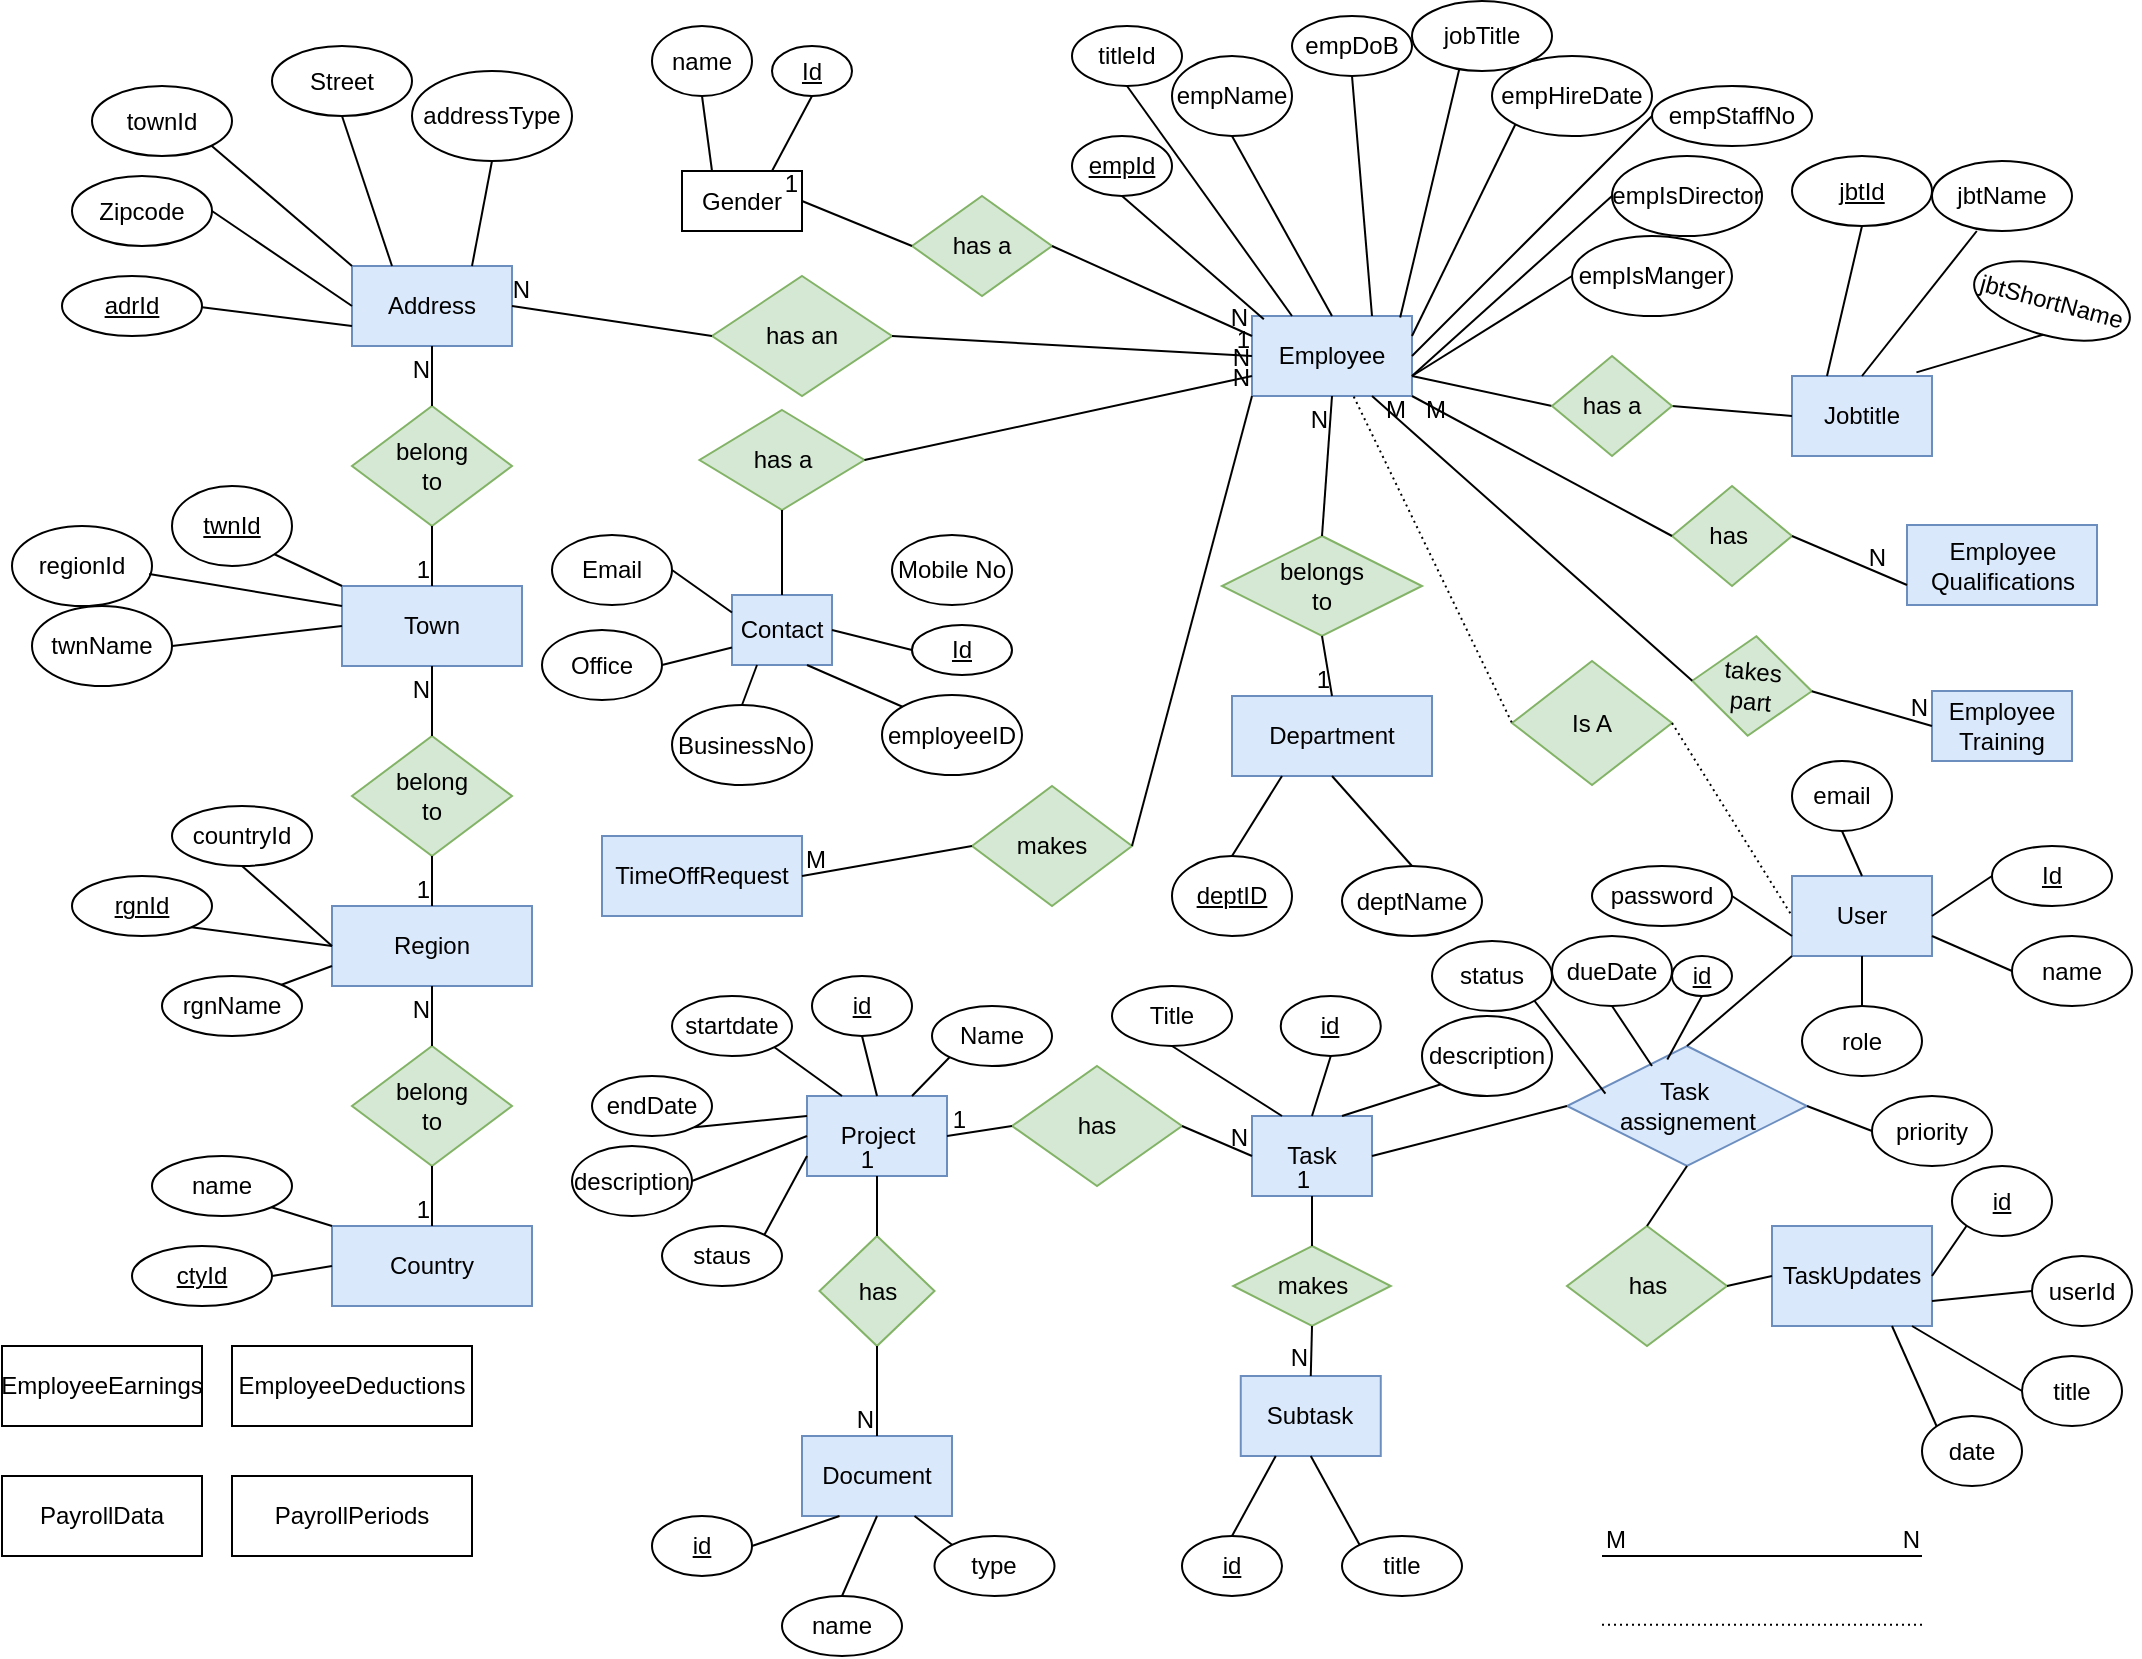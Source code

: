 <mxfile version="24.0.7" type="github">
  <diagram id="R2lEEEUBdFMjLlhIrx00" name="Page-1">
    <mxGraphModel dx="2713" dy="892" grid="1" gridSize="10" guides="1" tooltips="1" connect="1" arrows="1" fold="1" page="1" pageScale="1" pageWidth="1100" pageHeight="850" math="0" shadow="0" extFonts="Permanent Marker^https://fonts.googleapis.com/css?family=Permanent+Marker">
      <root>
        <mxCell id="0" />
        <mxCell id="1" parent="0" />
        <mxCell id="jvm0_4f4kA9kSQbvEdQE-1" value="Employee" style="whiteSpace=wrap;html=1;align=center;fillColor=#dae8fc;strokeColor=#6c8ebf;" vertex="1" parent="1">
          <mxGeometry x="-440" y="160" width="80" height="40" as="geometry" />
        </mxCell>
        <mxCell id="jvm0_4f4kA9kSQbvEdQE-2" value="Department" style="whiteSpace=wrap;html=1;align=center;fillColor=#dae8fc;strokeColor=#6c8ebf;" vertex="1" parent="1">
          <mxGeometry x="-450" y="350" width="100" height="40" as="geometry" />
        </mxCell>
        <mxCell id="jvm0_4f4kA9kSQbvEdQE-3" value="belongs&lt;div&gt;to&lt;/div&gt;" style="shape=rhombus;perimeter=rhombusPerimeter;whiteSpace=wrap;html=1;align=center;fillColor=#d5e8d4;strokeColor=#82b366;" vertex="1" parent="1">
          <mxGeometry x="-455" y="270" width="100" height="50" as="geometry" />
        </mxCell>
        <mxCell id="jvm0_4f4kA9kSQbvEdQE-4" value="" style="endArrow=none;html=1;rounded=0;exitX=0.5;exitY=1;exitDx=0;exitDy=0;entryX=0.5;entryY=0;entryDx=0;entryDy=0;" edge="1" parent="1" source="jvm0_4f4kA9kSQbvEdQE-3" target="jvm0_4f4kA9kSQbvEdQE-2">
          <mxGeometry relative="1" as="geometry">
            <mxPoint x="-190" y="340" as="sourcePoint" />
            <mxPoint x="-30" y="340" as="targetPoint" />
          </mxGeometry>
        </mxCell>
        <mxCell id="jvm0_4f4kA9kSQbvEdQE-5" value="1" style="resizable=0;html=1;whiteSpace=wrap;align=right;verticalAlign=bottom;" connectable="0" vertex="1" parent="jvm0_4f4kA9kSQbvEdQE-4">
          <mxGeometry x="1" relative="1" as="geometry" />
        </mxCell>
        <mxCell id="jvm0_4f4kA9kSQbvEdQE-6" value="" style="endArrow=none;html=1;rounded=0;exitX=0.5;exitY=0;exitDx=0;exitDy=0;entryX=0.5;entryY=1;entryDx=0;entryDy=0;" edge="1" parent="1" source="jvm0_4f4kA9kSQbvEdQE-3" target="jvm0_4f4kA9kSQbvEdQE-1">
          <mxGeometry relative="1" as="geometry">
            <mxPoint x="-190" y="340" as="sourcePoint" />
            <mxPoint x="-30" y="340" as="targetPoint" />
          </mxGeometry>
        </mxCell>
        <mxCell id="jvm0_4f4kA9kSQbvEdQE-7" value="N" style="resizable=0;html=1;whiteSpace=wrap;align=right;verticalAlign=bottom;direction=south;" connectable="0" vertex="1" parent="jvm0_4f4kA9kSQbvEdQE-6">
          <mxGeometry x="1" relative="1" as="geometry">
            <mxPoint y="20" as="offset" />
          </mxGeometry>
        </mxCell>
        <mxCell id="jvm0_4f4kA9kSQbvEdQE-8" value="Jobtitle" style="whiteSpace=wrap;html=1;align=center;fillColor=#dae8fc;strokeColor=#6c8ebf;" vertex="1" parent="1">
          <mxGeometry x="-170" y="190" width="70" height="40" as="geometry" />
        </mxCell>
        <mxCell id="jvm0_4f4kA9kSQbvEdQE-9" value="Address" style="whiteSpace=wrap;html=1;align=center;labelBackgroundColor=none;fillColor=#dae8fc;strokeColor=#6c8ebf;" vertex="1" parent="1">
          <mxGeometry x="-890" y="135" width="80" height="40" as="geometry" />
        </mxCell>
        <mxCell id="jvm0_4f4kA9kSQbvEdQE-11" value="Contact" style="whiteSpace=wrap;html=1;align=center;fillColor=#dae8fc;strokeColor=#6c8ebf;" vertex="1" parent="1">
          <mxGeometry x="-700" y="299.5" width="50" height="35" as="geometry" />
        </mxCell>
        <mxCell id="jvm0_4f4kA9kSQbvEdQE-12" value="Region" style="whiteSpace=wrap;html=1;align=center;fillColor=#dae8fc;strokeColor=#6c8ebf;" vertex="1" parent="1">
          <mxGeometry x="-900" y="455" width="100" height="40" as="geometry" />
        </mxCell>
        <mxCell id="jvm0_4f4kA9kSQbvEdQE-13" value="Town" style="whiteSpace=wrap;html=1;align=center;fillColor=#dae8fc;strokeColor=#6c8ebf;" vertex="1" parent="1">
          <mxGeometry x="-895" y="295" width="90" height="40" as="geometry" />
        </mxCell>
        <mxCell id="jvm0_4f4kA9kSQbvEdQE-14" value="TimeOffRequest" style="whiteSpace=wrap;html=1;align=center;fillColor=#dae8fc;strokeColor=#6c8ebf;" vertex="1" parent="1">
          <mxGeometry x="-765" y="420" width="100" height="40" as="geometry" />
        </mxCell>
        <mxCell id="jvm0_4f4kA9kSQbvEdQE-15" value="Country" style="whiteSpace=wrap;html=1;align=center;fillColor=#dae8fc;strokeColor=#6c8ebf;" vertex="1" parent="1">
          <mxGeometry x="-900" y="615" width="100" height="40" as="geometry" />
        </mxCell>
        <mxCell id="jvm0_4f4kA9kSQbvEdQE-27" value="Document" style="whiteSpace=wrap;html=1;align=center;fillColor=#dae8fc;strokeColor=#6c8ebf;" vertex="1" parent="1">
          <mxGeometry x="-665" y="720" width="75" height="40" as="geometry" />
        </mxCell>
        <mxCell id="jvm0_4f4kA9kSQbvEdQE-28" value="PayrollData" style="whiteSpace=wrap;html=1;align=center;" vertex="1" parent="1">
          <mxGeometry x="-1065" y="740" width="100" height="40" as="geometry" />
        </mxCell>
        <mxCell id="jvm0_4f4kA9kSQbvEdQE-33" value="EmployeeDeductions" style="whiteSpace=wrap;html=1;align=center;" vertex="1" parent="1">
          <mxGeometry x="-950" y="675" width="120" height="40" as="geometry" />
        </mxCell>
        <mxCell id="jvm0_4f4kA9kSQbvEdQE-34" value="EmployeeEarnings" style="whiteSpace=wrap;html=1;align=center;" vertex="1" parent="1">
          <mxGeometry x="-1065" y="675" width="100" height="40" as="geometry" />
        </mxCell>
        <mxCell id="jvm0_4f4kA9kSQbvEdQE-35" value="Subtask" style="whiteSpace=wrap;html=1;align=center;fillColor=#dae8fc;strokeColor=#6c8ebf;" vertex="1" parent="1">
          <mxGeometry x="-445.62" y="690" width="70" height="40" as="geometry" />
        </mxCell>
        <mxCell id="jvm0_4f4kA9kSQbvEdQE-37" value="TaskUpdates" style="whiteSpace=wrap;html=1;align=center;fillColor=#dae8fc;strokeColor=#6c8ebf;" vertex="1" parent="1">
          <mxGeometry x="-180" y="615" width="80" height="50" as="geometry" />
        </mxCell>
        <mxCell id="jvm0_4f4kA9kSQbvEdQE-38" value="Task" style="whiteSpace=wrap;html=1;align=center;fillColor=#dae8fc;strokeColor=#6c8ebf;" vertex="1" parent="1">
          <mxGeometry x="-440" y="560" width="60" height="40" as="geometry" />
        </mxCell>
        <mxCell id="jvm0_4f4kA9kSQbvEdQE-39" value="Project" style="whiteSpace=wrap;html=1;align=center;fillColor=#dae8fc;strokeColor=#6c8ebf;" vertex="1" parent="1">
          <mxGeometry x="-662.5" y="550" width="70" height="40" as="geometry" />
        </mxCell>
        <mxCell id="jvm0_4f4kA9kSQbvEdQE-43" value="Employee&lt;div&gt;Training&lt;/div&gt;" style="whiteSpace=wrap;html=1;align=center;fillColor=#dae8fc;strokeColor=#6c8ebf;" vertex="1" parent="1">
          <mxGeometry x="-100" y="347.5" width="70" height="35" as="geometry" />
        </mxCell>
        <mxCell id="jvm0_4f4kA9kSQbvEdQE-52" value="PayrollPeriods" style="whiteSpace=wrap;html=1;align=center;" vertex="1" parent="1">
          <mxGeometry x="-950" y="740" width="120" height="40" as="geometry" />
        </mxCell>
        <mxCell id="jvm0_4f4kA9kSQbvEdQE-58" value="empId" style="ellipse;whiteSpace=wrap;html=1;align=center;fontStyle=4;" vertex="1" parent="1">
          <mxGeometry x="-530" y="70" width="50" height="30" as="geometry" />
        </mxCell>
        <mxCell id="jvm0_4f4kA9kSQbvEdQE-59" value="empName" style="ellipse;whiteSpace=wrap;html=1;align=center;" vertex="1" parent="1">
          <mxGeometry x="-480" y="30" width="60" height="40" as="geometry" />
        </mxCell>
        <mxCell id="jvm0_4f4kA9kSQbvEdQE-60" value="empDoB" style="ellipse;whiteSpace=wrap;html=1;align=center;" vertex="1" parent="1">
          <mxGeometry x="-420" y="10" width="60" height="30" as="geometry" />
        </mxCell>
        <mxCell id="jvm0_4f4kA9kSQbvEdQE-61" value="empIsManger" style="ellipse;whiteSpace=wrap;html=1;align=center;" vertex="1" parent="1">
          <mxGeometry x="-280" y="120" width="80" height="40" as="geometry" />
        </mxCell>
        <mxCell id="jvm0_4f4kA9kSQbvEdQE-62" value="empIsDirector" style="ellipse;whiteSpace=wrap;html=1;align=center;" vertex="1" parent="1">
          <mxGeometry x="-260" y="80" width="75" height="40" as="geometry" />
        </mxCell>
        <mxCell id="jvm0_4f4kA9kSQbvEdQE-63" value="empStaffNo" style="ellipse;whiteSpace=wrap;html=1;align=center;" vertex="1" parent="1">
          <mxGeometry x="-240" y="45" width="80" height="30" as="geometry" />
        </mxCell>
        <mxCell id="jvm0_4f4kA9kSQbvEdQE-64" value="titleId" style="ellipse;whiteSpace=wrap;html=1;align=center;" vertex="1" parent="1">
          <mxGeometry x="-530" y="15" width="55" height="30" as="geometry" />
        </mxCell>
        <mxCell id="jvm0_4f4kA9kSQbvEdQE-66" value="" style="endArrow=none;html=1;rounded=0;exitX=0.5;exitY=1;exitDx=0;exitDy=0;entryX=0.074;entryY=0.04;entryDx=0;entryDy=0;entryPerimeter=0;" edge="1" parent="1" source="jvm0_4f4kA9kSQbvEdQE-58" target="jvm0_4f4kA9kSQbvEdQE-1">
          <mxGeometry relative="1" as="geometry">
            <mxPoint x="-320" y="320" as="sourcePoint" />
            <mxPoint x="-377" y="208" as="targetPoint" />
          </mxGeometry>
        </mxCell>
        <mxCell id="jvm0_4f4kA9kSQbvEdQE-67" value="" style="endArrow=none;html=1;rounded=0;exitX=0.5;exitY=1;exitDx=0;exitDy=0;entryX=0.5;entryY=0;entryDx=0;entryDy=0;" edge="1" parent="1" source="jvm0_4f4kA9kSQbvEdQE-59" target="jvm0_4f4kA9kSQbvEdQE-1">
          <mxGeometry relative="1" as="geometry">
            <mxPoint x="-465" y="125" as="sourcePoint" />
            <mxPoint x="-367" y="218" as="targetPoint" />
          </mxGeometry>
        </mxCell>
        <mxCell id="jvm0_4f4kA9kSQbvEdQE-68" value="" style="endArrow=none;html=1;rounded=0;exitX=0.5;exitY=1;exitDx=0;exitDy=0;entryX=0.75;entryY=0;entryDx=0;entryDy=0;" edge="1" parent="1" source="jvm0_4f4kA9kSQbvEdQE-60" target="jvm0_4f4kA9kSQbvEdQE-1">
          <mxGeometry relative="1" as="geometry">
            <mxPoint x="-320" y="320" as="sourcePoint" />
            <mxPoint x="-160" y="320" as="targetPoint" />
          </mxGeometry>
        </mxCell>
        <mxCell id="jvm0_4f4kA9kSQbvEdQE-69" value="deptID" style="ellipse;whiteSpace=wrap;html=1;align=center;fontStyle=4;" vertex="1" parent="1">
          <mxGeometry x="-480" y="430" width="60" height="40" as="geometry" />
        </mxCell>
        <mxCell id="jvm0_4f4kA9kSQbvEdQE-70" value="deptName" style="ellipse;whiteSpace=wrap;html=1;align=center;" vertex="1" parent="1">
          <mxGeometry x="-395" y="435" width="70" height="35" as="geometry" />
        </mxCell>
        <mxCell id="jvm0_4f4kA9kSQbvEdQE-71" value="empHireDate" style="ellipse;whiteSpace=wrap;html=1;align=center;" vertex="1" parent="1">
          <mxGeometry x="-320" y="30" width="80" height="40" as="geometry" />
        </mxCell>
        <mxCell id="jvm0_4f4kA9kSQbvEdQE-74" value="" style="endArrow=none;html=1;rounded=0;exitX=0.5;exitY=0;exitDx=0;exitDy=0;entryX=0.25;entryY=1;entryDx=0;entryDy=0;" edge="1" parent="1" source="jvm0_4f4kA9kSQbvEdQE-69" target="jvm0_4f4kA9kSQbvEdQE-2">
          <mxGeometry relative="1" as="geometry">
            <mxPoint x="-320" y="310" as="sourcePoint" />
            <mxPoint x="-160" y="310" as="targetPoint" />
          </mxGeometry>
        </mxCell>
        <mxCell id="jvm0_4f4kA9kSQbvEdQE-75" value="" style="endArrow=none;html=1;rounded=0;exitX=0.5;exitY=0;exitDx=0;exitDy=0;entryX=0.5;entryY=1;entryDx=0;entryDy=0;" edge="1" parent="1" source="jvm0_4f4kA9kSQbvEdQE-70" target="jvm0_4f4kA9kSQbvEdQE-2">
          <mxGeometry relative="1" as="geometry">
            <mxPoint x="-480" y="440" as="sourcePoint" />
            <mxPoint x="-455" y="400" as="targetPoint" />
          </mxGeometry>
        </mxCell>
        <mxCell id="jvm0_4f4kA9kSQbvEdQE-80" value="" style="endArrow=none;html=1;rounded=0;exitX=0;exitY=1;exitDx=0;exitDy=0;entryX=1;entryY=0.25;entryDx=0;entryDy=0;" edge="1" parent="1" source="jvm0_4f4kA9kSQbvEdQE-71" target="jvm0_4f4kA9kSQbvEdQE-1">
          <mxGeometry relative="1" as="geometry">
            <mxPoint x="-370" y="90" as="sourcePoint" />
            <mxPoint x="-405" y="160" as="targetPoint" />
          </mxGeometry>
        </mxCell>
        <mxCell id="jvm0_4f4kA9kSQbvEdQE-81" value="" style="endArrow=none;html=1;rounded=0;exitX=0;exitY=0.5;exitDx=0;exitDy=0;entryX=1;entryY=0.5;entryDx=0;entryDy=0;" edge="1" parent="1" source="jvm0_4f4kA9kSQbvEdQE-63" target="jvm0_4f4kA9kSQbvEdQE-1">
          <mxGeometry relative="1" as="geometry">
            <mxPoint x="-360" y="100" as="sourcePoint" />
            <mxPoint x="-360" y="170" as="targetPoint" />
          </mxGeometry>
        </mxCell>
        <mxCell id="jvm0_4f4kA9kSQbvEdQE-82" value="" style="endArrow=none;html=1;rounded=0;exitX=0;exitY=0.5;exitDx=0;exitDy=0;entryX=1;entryY=0.75;entryDx=0;entryDy=0;" edge="1" parent="1" source="jvm0_4f4kA9kSQbvEdQE-62" target="jvm0_4f4kA9kSQbvEdQE-1">
          <mxGeometry relative="1" as="geometry">
            <mxPoint x="-350" y="110" as="sourcePoint" />
            <mxPoint x="-385" y="180" as="targetPoint" />
          </mxGeometry>
        </mxCell>
        <mxCell id="jvm0_4f4kA9kSQbvEdQE-84" value="" style="endArrow=none;html=1;rounded=0;exitX=0.354;exitY=1.06;exitDx=0;exitDy=0;entryX=0.926;entryY=0.02;entryDx=0;entryDy=0;exitPerimeter=0;entryPerimeter=0;" edge="1" parent="1" target="jvm0_4f4kA9kSQbvEdQE-1">
          <mxGeometry relative="1" as="geometry">
            <mxPoint x="-335.22" y="31.8" as="sourcePoint" />
            <mxPoint x="-365" y="200" as="targetPoint" />
          </mxGeometry>
        </mxCell>
        <mxCell id="jvm0_4f4kA9kSQbvEdQE-87" value="" style="endArrow=none;html=1;rounded=0;entryX=0;entryY=0.5;entryDx=0;entryDy=0;" edge="1" parent="1" target="jvm0_4f4kA9kSQbvEdQE-61">
          <mxGeometry relative="1" as="geometry">
            <mxPoint x="-360" y="190" as="sourcePoint" />
            <mxPoint x="-278" y="263" as="targetPoint" />
          </mxGeometry>
        </mxCell>
        <mxCell id="jvm0_4f4kA9kSQbvEdQE-88" value="jbtShortName" style="ellipse;whiteSpace=wrap;html=1;align=center;rotation=15;" vertex="1" parent="1">
          <mxGeometry x="-80" y="135" width="80" height="35" as="geometry" />
        </mxCell>
        <mxCell id="jvm0_4f4kA9kSQbvEdQE-89" value="jbtName" style="ellipse;whiteSpace=wrap;html=1;align=center;" vertex="1" parent="1">
          <mxGeometry x="-100" y="82.5" width="70" height="35" as="geometry" />
        </mxCell>
        <mxCell id="jvm0_4f4kA9kSQbvEdQE-90" value="addressType" style="ellipse;whiteSpace=wrap;html=1;align=center;" vertex="1" parent="1">
          <mxGeometry x="-860" y="37.5" width="80" height="45" as="geometry" />
        </mxCell>
        <mxCell id="jvm0_4f4kA9kSQbvEdQE-91" value="Zipcode" style="ellipse;whiteSpace=wrap;html=1;align=center;" vertex="1" parent="1">
          <mxGeometry x="-1030" y="90" width="70" height="35" as="geometry" />
        </mxCell>
        <mxCell id="jvm0_4f4kA9kSQbvEdQE-92" value="Street" style="ellipse;whiteSpace=wrap;html=1;align=center;" vertex="1" parent="1">
          <mxGeometry x="-930" y="25" width="70" height="35" as="geometry" />
        </mxCell>
        <mxCell id="jvm0_4f4kA9kSQbvEdQE-93" value="townId" style="ellipse;whiteSpace=wrap;html=1;align=center;" vertex="1" parent="1">
          <mxGeometry x="-1020" y="45" width="70" height="35" as="geometry" />
        </mxCell>
        <mxCell id="jvm0_4f4kA9kSQbvEdQE-98" value="&lt;u&gt;jbtId&lt;/u&gt;" style="ellipse;whiteSpace=wrap;html=1;align=center;" vertex="1" parent="1">
          <mxGeometry x="-170" y="80" width="70" height="35" as="geometry" />
        </mxCell>
        <mxCell id="jvm0_4f4kA9kSQbvEdQE-99" value="has an" style="shape=rhombus;perimeter=rhombusPerimeter;whiteSpace=wrap;html=1;align=center;fillColor=#d5e8d4;strokeColor=#82b366;" vertex="1" parent="1">
          <mxGeometry x="-710" y="140" width="90" height="60" as="geometry" />
        </mxCell>
        <mxCell id="jvm0_4f4kA9kSQbvEdQE-100" value="" style="endArrow=none;html=1;rounded=0;entryX=1;entryY=0.5;entryDx=0;entryDy=0;exitX=0;exitY=0.5;exitDx=0;exitDy=0;" edge="1" parent="1" source="jvm0_4f4kA9kSQbvEdQE-99" target="jvm0_4f4kA9kSQbvEdQE-9">
          <mxGeometry relative="1" as="geometry">
            <mxPoint x="-770" y="155" as="sourcePoint" />
            <mxPoint x="-600" y="235" as="targetPoint" />
          </mxGeometry>
        </mxCell>
        <mxCell id="jvm0_4f4kA9kSQbvEdQE-101" value="N" style="resizable=0;html=1;whiteSpace=wrap;align=right;verticalAlign=bottom;" connectable="0" vertex="1" parent="jvm0_4f4kA9kSQbvEdQE-100">
          <mxGeometry x="1" relative="1" as="geometry">
            <mxPoint x="10" as="offset" />
          </mxGeometry>
        </mxCell>
        <mxCell id="jvm0_4f4kA9kSQbvEdQE-102" value="" style="endArrow=none;html=1;rounded=0;exitX=1;exitY=0.5;exitDx=0;exitDy=0;entryX=0;entryY=0.5;entryDx=0;entryDy=0;" edge="1" parent="1" source="jvm0_4f4kA9kSQbvEdQE-99" target="jvm0_4f4kA9kSQbvEdQE-1">
          <mxGeometry relative="1" as="geometry">
            <mxPoint x="-570" y="260" as="sourcePoint" />
            <mxPoint x="-410" y="260" as="targetPoint" />
          </mxGeometry>
        </mxCell>
        <mxCell id="jvm0_4f4kA9kSQbvEdQE-103" value="1" style="resizable=0;html=1;whiteSpace=wrap;align=right;verticalAlign=bottom;" connectable="0" vertex="1" parent="jvm0_4f4kA9kSQbvEdQE-102">
          <mxGeometry x="1" relative="1" as="geometry" />
        </mxCell>
        <mxCell id="jvm0_4f4kA9kSQbvEdQE-105" value="" style="endArrow=none;html=1;rounded=0;exitX=0.5;exitY=1;exitDx=0;exitDy=0;entryX=0.25;entryY=0;entryDx=0;entryDy=0;" edge="1" parent="1" source="jvm0_4f4kA9kSQbvEdQE-92" target="jvm0_4f4kA9kSQbvEdQE-9">
          <mxGeometry relative="1" as="geometry">
            <mxPoint x="-970" y="224" as="sourcePoint" />
            <mxPoint x="-810" y="224" as="targetPoint" />
          </mxGeometry>
        </mxCell>
        <mxCell id="jvm0_4f4kA9kSQbvEdQE-106" value="" style="endArrow=none;html=1;rounded=0;exitX=1;exitY=1;exitDx=0;exitDy=0;entryX=0;entryY=0;entryDx=0;entryDy=0;" edge="1" parent="1" source="jvm0_4f4kA9kSQbvEdQE-93" target="jvm0_4f4kA9kSQbvEdQE-9">
          <mxGeometry relative="1" as="geometry">
            <mxPoint x="-960" y="234" as="sourcePoint" />
            <mxPoint x="-800" y="234" as="targetPoint" />
          </mxGeometry>
        </mxCell>
        <mxCell id="jvm0_4f4kA9kSQbvEdQE-107" value="" style="endArrow=none;html=1;rounded=0;exitX=1;exitY=0.5;exitDx=0;exitDy=0;entryX=0;entryY=0.5;entryDx=0;entryDy=0;" edge="1" parent="1" source="jvm0_4f4kA9kSQbvEdQE-91" target="jvm0_4f4kA9kSQbvEdQE-9">
          <mxGeometry relative="1" as="geometry">
            <mxPoint x="-950" y="244" as="sourcePoint" />
            <mxPoint x="-790" y="244" as="targetPoint" />
          </mxGeometry>
        </mxCell>
        <mxCell id="jvm0_4f4kA9kSQbvEdQE-108" value="" style="endArrow=none;html=1;rounded=0;exitX=0.929;exitY=0.5;exitDx=0;exitDy=0;entryX=0;entryY=0.75;entryDx=0;entryDy=0;exitPerimeter=0;" edge="1" parent="1" source="jvm0_4f4kA9kSQbvEdQE-120" target="jvm0_4f4kA9kSQbvEdQE-9">
          <mxGeometry relative="1" as="geometry">
            <mxPoint x="-960" y="162.5" as="sourcePoint" />
            <mxPoint x="-780" y="254" as="targetPoint" />
          </mxGeometry>
        </mxCell>
        <mxCell id="jvm0_4f4kA9kSQbvEdQE-109" value="" style="endArrow=none;html=1;rounded=0;exitX=0.5;exitY=1;exitDx=0;exitDy=0;entryX=0.75;entryY=0;entryDx=0;entryDy=0;" edge="1" parent="1" source="jvm0_4f4kA9kSQbvEdQE-90" target="jvm0_4f4kA9kSQbvEdQE-9">
          <mxGeometry relative="1" as="geometry">
            <mxPoint x="-930" y="264" as="sourcePoint" />
            <mxPoint x="-770" y="264" as="targetPoint" />
          </mxGeometry>
        </mxCell>
        <mxCell id="jvm0_4f4kA9kSQbvEdQE-111" value="" style="endArrow=none;html=1;rounded=0;exitX=0.5;exitY=1;exitDx=0;exitDy=0;entryX=0.25;entryY=0;entryDx=0;entryDy=0;" edge="1" parent="1" source="jvm0_4f4kA9kSQbvEdQE-64" target="jvm0_4f4kA9kSQbvEdQE-1">
          <mxGeometry relative="1" as="geometry">
            <mxPoint x="-495" y="110" as="sourcePoint" />
            <mxPoint x="-424" y="172" as="targetPoint" />
          </mxGeometry>
        </mxCell>
        <mxCell id="jvm0_4f4kA9kSQbvEdQE-112" value="belong&lt;div&gt;to&lt;/div&gt;" style="shape=rhombus;perimeter=rhombusPerimeter;whiteSpace=wrap;html=1;align=center;fillColor=#d5e8d4;strokeColor=#82b366;" vertex="1" parent="1">
          <mxGeometry x="-890" y="205" width="80" height="60" as="geometry" />
        </mxCell>
        <mxCell id="jvm0_4f4kA9kSQbvEdQE-113" value="" style="endArrow=none;html=1;rounded=0;exitX=0.5;exitY=1;exitDx=0;exitDy=0;entryX=0.5;entryY=0;entryDx=0;entryDy=0;" edge="1" parent="1" source="jvm0_4f4kA9kSQbvEdQE-112" target="jvm0_4f4kA9kSQbvEdQE-13">
          <mxGeometry relative="1" as="geometry">
            <mxPoint x="-670" y="165" as="sourcePoint" />
            <mxPoint x="-620" y="165" as="targetPoint" />
          </mxGeometry>
        </mxCell>
        <mxCell id="jvm0_4f4kA9kSQbvEdQE-114" value="1" style="resizable=0;html=1;whiteSpace=wrap;align=right;verticalAlign=bottom;" connectable="0" vertex="1" parent="jvm0_4f4kA9kSQbvEdQE-113">
          <mxGeometry x="1" relative="1" as="geometry" />
        </mxCell>
        <mxCell id="jvm0_4f4kA9kSQbvEdQE-115" value="" style="endArrow=none;html=1;rounded=0;entryX=0.5;entryY=1;entryDx=0;entryDy=0;exitX=0.5;exitY=0;exitDx=0;exitDy=0;" edge="1" parent="1" source="jvm0_4f4kA9kSQbvEdQE-112" target="jvm0_4f4kA9kSQbvEdQE-9">
          <mxGeometry relative="1" as="geometry">
            <mxPoint x="-760" y="165" as="sourcePoint" />
            <mxPoint x="-800" y="165" as="targetPoint" />
          </mxGeometry>
        </mxCell>
        <mxCell id="jvm0_4f4kA9kSQbvEdQE-116" value="N" style="resizable=0;html=1;whiteSpace=wrap;align=right;verticalAlign=bottom;" connectable="0" vertex="1" parent="jvm0_4f4kA9kSQbvEdQE-115">
          <mxGeometry x="1" relative="1" as="geometry">
            <mxPoint y="20" as="offset" />
          </mxGeometry>
        </mxCell>
        <mxCell id="jvm0_4f4kA9kSQbvEdQE-118" value="regionId" style="ellipse;whiteSpace=wrap;html=1;align=center;" vertex="1" parent="1">
          <mxGeometry x="-1060" y="265" width="70" height="40" as="geometry" />
        </mxCell>
        <mxCell id="jvm0_4f4kA9kSQbvEdQE-119" value="twnId" style="ellipse;whiteSpace=wrap;html=1;align=center;fontStyle=4;" vertex="1" parent="1">
          <mxGeometry x="-980" y="245" width="60" height="40" as="geometry" />
        </mxCell>
        <mxCell id="jvm0_4f4kA9kSQbvEdQE-120" value="&lt;u&gt;adrId&lt;/u&gt;" style="ellipse;whiteSpace=wrap;html=1;align=center;" vertex="1" parent="1">
          <mxGeometry x="-1035" y="140" width="70" height="30" as="geometry" />
        </mxCell>
        <mxCell id="jvm0_4f4kA9kSQbvEdQE-124" value="twnName" style="ellipse;whiteSpace=wrap;html=1;align=center;" vertex="1" parent="1">
          <mxGeometry x="-1050" y="305" width="70" height="40" as="geometry" />
        </mxCell>
        <mxCell id="jvm0_4f4kA9kSQbvEdQE-129" value="" style="endArrow=none;html=1;rounded=0;exitX=1;exitY=1;exitDx=0;exitDy=0;entryX=0;entryY=0;entryDx=0;entryDy=0;" edge="1" parent="1" source="jvm0_4f4kA9kSQbvEdQE-119" target="jvm0_4f4kA9kSQbvEdQE-13">
          <mxGeometry relative="1" as="geometry">
            <mxPoint x="-930" y="404" as="sourcePoint" />
            <mxPoint x="-770" y="404" as="targetPoint" />
          </mxGeometry>
        </mxCell>
        <mxCell id="jvm0_4f4kA9kSQbvEdQE-130" value="" style="endArrow=none;html=1;rounded=0;exitX=0.98;exitY=0.85;exitDx=0;exitDy=0;exitPerimeter=0;entryX=0;entryY=0.25;entryDx=0;entryDy=0;" edge="1" parent="1" target="jvm0_4f4kA9kSQbvEdQE-13">
          <mxGeometry relative="1" as="geometry">
            <mxPoint x="-991.4" y="289" as="sourcePoint" />
            <mxPoint x="-760" y="414" as="targetPoint" />
          </mxGeometry>
        </mxCell>
        <mxCell id="jvm0_4f4kA9kSQbvEdQE-131" value="" style="endArrow=none;html=1;rounded=0;exitX=1;exitY=0.5;exitDx=0;exitDy=0;entryX=0;entryY=0.5;entryDx=0;entryDy=0;" edge="1" parent="1" source="jvm0_4f4kA9kSQbvEdQE-124" target="jvm0_4f4kA9kSQbvEdQE-13">
          <mxGeometry relative="1" as="geometry">
            <mxPoint x="-910" y="424" as="sourcePoint" />
            <mxPoint x="-750" y="424" as="targetPoint" />
          </mxGeometry>
        </mxCell>
        <mxCell id="jvm0_4f4kA9kSQbvEdQE-132" value="" style="endArrow=none;html=1;rounded=0;entryX=0;entryY=0.5;entryDx=0;entryDy=0;" edge="1" parent="1" target="jvm0_4f4kA9kSQbvEdQE-137">
          <mxGeometry relative="1" as="geometry">
            <mxPoint x="-360" y="190" as="sourcePoint" />
            <mxPoint x="-250" y="529" as="targetPoint" />
          </mxGeometry>
        </mxCell>
        <mxCell id="jvm0_4f4kA9kSQbvEdQE-133" value="" style="endArrow=none;html=1;rounded=0;exitX=1;exitY=0.5;exitDx=0;exitDy=0;entryX=0;entryY=0.5;entryDx=0;entryDy=0;" edge="1" parent="1" source="jvm0_4f4kA9kSQbvEdQE-137" target="jvm0_4f4kA9kSQbvEdQE-8">
          <mxGeometry relative="1" as="geometry">
            <mxPoint x="-400" y="539" as="sourcePoint" />
            <mxPoint x="-240" y="539" as="targetPoint" />
          </mxGeometry>
        </mxCell>
        <mxCell id="jvm0_4f4kA9kSQbvEdQE-134" value="" style="endArrow=none;html=1;rounded=0;exitX=0.25;exitY=1;exitDx=0;exitDy=0;entryX=0.5;entryY=0;entryDx=0;entryDy=0;" edge="1" parent="1" source="jvm0_4f4kA9kSQbvEdQE-11" target="jvm0_4f4kA9kSQbvEdQE-176">
          <mxGeometry relative="1" as="geometry">
            <mxPoint x="-430" y="513.5" as="sourcePoint" />
            <mxPoint x="-270" y="513.5" as="targetPoint" />
          </mxGeometry>
        </mxCell>
        <mxCell id="jvm0_4f4kA9kSQbvEdQE-136" value="belong&lt;div&gt;to&lt;/div&gt;" style="shape=rhombus;perimeter=rhombusPerimeter;whiteSpace=wrap;html=1;align=center;fillColor=#d5e8d4;strokeColor=#82b366;" vertex="1" parent="1">
          <mxGeometry x="-890" y="370" width="80" height="60" as="geometry" />
        </mxCell>
        <mxCell id="jvm0_4f4kA9kSQbvEdQE-137" value="has a" style="shape=rhombus;perimeter=rhombusPerimeter;whiteSpace=wrap;html=1;align=center;fillColor=#d5e8d4;strokeColor=#82b366;" vertex="1" parent="1">
          <mxGeometry x="-290" y="180" width="60" height="50" as="geometry" />
        </mxCell>
        <mxCell id="jvm0_4f4kA9kSQbvEdQE-139" value="" style="endArrow=none;html=1;rounded=0;entryX=0.5;entryY=1;entryDx=0;entryDy=0;exitX=0.25;exitY=0;exitDx=0;exitDy=0;" edge="1" parent="1" source="jvm0_4f4kA9kSQbvEdQE-8" target="jvm0_4f4kA9kSQbvEdQE-98">
          <mxGeometry relative="1" as="geometry">
            <mxPoint x="-125" y="200" as="sourcePoint" />
            <mxPoint x="-270" y="150" as="targetPoint" />
          </mxGeometry>
        </mxCell>
        <mxCell id="jvm0_4f4kA9kSQbvEdQE-140" value="" style="endArrow=none;html=1;rounded=0;entryX=0.32;entryY=1;entryDx=0;entryDy=0;entryPerimeter=0;exitX=0.5;exitY=0;exitDx=0;exitDy=0;" edge="1" parent="1" source="jvm0_4f4kA9kSQbvEdQE-8" target="jvm0_4f4kA9kSQbvEdQE-89">
          <mxGeometry relative="1" as="geometry">
            <mxPoint x="-130" y="190" as="sourcePoint" />
            <mxPoint x="-260" y="160" as="targetPoint" />
          </mxGeometry>
        </mxCell>
        <mxCell id="jvm0_4f4kA9kSQbvEdQE-141" value="" style="endArrow=none;html=1;rounded=0;entryX=0.5;entryY=1;entryDx=0;entryDy=0;exitX=0.889;exitY=-0.045;exitDx=0;exitDy=0;exitPerimeter=0;" edge="1" parent="1" source="jvm0_4f4kA9kSQbvEdQE-8" target="jvm0_4f4kA9kSQbvEdQE-88">
          <mxGeometry relative="1" as="geometry">
            <mxPoint x="210" y="220" as="sourcePoint" />
            <mxPoint x="290" y="170" as="targetPoint" />
          </mxGeometry>
        </mxCell>
        <mxCell id="jvm0_4f4kA9kSQbvEdQE-143" value="" style="endArrow=none;html=1;rounded=0;exitX=0.5;exitY=1;exitDx=0;exitDy=0;" edge="1" parent="1" source="jvm0_4f4kA9kSQbvEdQE-136" target="jvm0_4f4kA9kSQbvEdQE-12">
          <mxGeometry relative="1" as="geometry">
            <mxPoint x="-770" y="555" as="sourcePoint" />
            <mxPoint x="-610" y="555" as="targetPoint" />
          </mxGeometry>
        </mxCell>
        <mxCell id="jvm0_4f4kA9kSQbvEdQE-144" value="1" style="resizable=0;html=1;whiteSpace=wrap;align=right;verticalAlign=bottom;" connectable="0" vertex="1" parent="jvm0_4f4kA9kSQbvEdQE-143">
          <mxGeometry x="1" relative="1" as="geometry" />
        </mxCell>
        <mxCell id="jvm0_4f4kA9kSQbvEdQE-145" value="" style="endArrow=none;html=1;rounded=0;exitX=0.5;exitY=0;exitDx=0;exitDy=0;entryX=0.5;entryY=1;entryDx=0;entryDy=0;" edge="1" parent="1" source="jvm0_4f4kA9kSQbvEdQE-136" target="jvm0_4f4kA9kSQbvEdQE-13">
          <mxGeometry relative="1" as="geometry">
            <mxPoint x="-770" y="555" as="sourcePoint" />
            <mxPoint x="-610" y="555" as="targetPoint" />
          </mxGeometry>
        </mxCell>
        <mxCell id="jvm0_4f4kA9kSQbvEdQE-146" value="N" style="resizable=0;html=1;whiteSpace=wrap;align=right;verticalAlign=bottom;" connectable="0" vertex="1" parent="jvm0_4f4kA9kSQbvEdQE-145">
          <mxGeometry x="1" relative="1" as="geometry">
            <mxPoint y="20" as="offset" />
          </mxGeometry>
        </mxCell>
        <mxCell id="jvm0_4f4kA9kSQbvEdQE-149" value="belong&lt;div&gt;to&lt;/div&gt;" style="shape=rhombus;perimeter=rhombusPerimeter;whiteSpace=wrap;html=1;align=center;fillColor=#d5e8d4;strokeColor=#82b366;" vertex="1" parent="1">
          <mxGeometry x="-890" y="525" width="80" height="60" as="geometry" />
        </mxCell>
        <mxCell id="jvm0_4f4kA9kSQbvEdQE-150" value="" style="endArrow=none;html=1;rounded=0;exitX=0.5;exitY=1;exitDx=0;exitDy=0;entryX=0.5;entryY=0;entryDx=0;entryDy=0;" edge="1" parent="1" source="jvm0_4f4kA9kSQbvEdQE-149">
          <mxGeometry relative="1" as="geometry">
            <mxPoint x="-670" y="485" as="sourcePoint" />
            <mxPoint x="-850" y="615" as="targetPoint" />
          </mxGeometry>
        </mxCell>
        <mxCell id="jvm0_4f4kA9kSQbvEdQE-151" value="1" style="resizable=0;html=1;whiteSpace=wrap;align=right;verticalAlign=bottom;" connectable="0" vertex="1" parent="jvm0_4f4kA9kSQbvEdQE-150">
          <mxGeometry x="1" relative="1" as="geometry" />
        </mxCell>
        <mxCell id="jvm0_4f4kA9kSQbvEdQE-152" value="" style="endArrow=none;html=1;rounded=0;entryX=0.5;entryY=1;entryDx=0;entryDy=0;exitX=0.5;exitY=0;exitDx=0;exitDy=0;" edge="1" parent="1" source="jvm0_4f4kA9kSQbvEdQE-149">
          <mxGeometry relative="1" as="geometry">
            <mxPoint x="-760" y="485" as="sourcePoint" />
            <mxPoint x="-850" y="495" as="targetPoint" />
          </mxGeometry>
        </mxCell>
        <mxCell id="jvm0_4f4kA9kSQbvEdQE-153" value="N" style="resizable=0;html=1;whiteSpace=wrap;align=right;verticalAlign=bottom;" connectable="0" vertex="1" parent="jvm0_4f4kA9kSQbvEdQE-152">
          <mxGeometry x="1" relative="1" as="geometry">
            <mxPoint y="20" as="offset" />
          </mxGeometry>
        </mxCell>
        <mxCell id="jvm0_4f4kA9kSQbvEdQE-22" value="Employee&lt;div&gt;Qualifications&lt;/div&gt;" style="whiteSpace=wrap;html=1;align=center;fillColor=#dae8fc;strokeColor=#6c8ebf;" vertex="1" parent="1">
          <mxGeometry x="-112.5" y="264.5" width="95" height="40" as="geometry" />
        </mxCell>
        <mxCell id="jvm0_4f4kA9kSQbvEdQE-156" value="takes&lt;div&gt;part&lt;/div&gt;" style="shape=rhombus;perimeter=rhombusPerimeter;whiteSpace=wrap;html=1;align=center;rotation=5;fillColor=#d5e8d4;strokeColor=#82b366;" vertex="1" parent="1">
          <mxGeometry x="-220" y="320" width="60" height="50" as="geometry" />
        </mxCell>
        <mxCell id="jvm0_4f4kA9kSQbvEdQE-159" value="" style="endArrow=none;html=1;rounded=0;exitX=0.75;exitY=1;exitDx=0;exitDy=0;entryX=0;entryY=0.5;entryDx=0;entryDy=0;" edge="1" parent="1" source="jvm0_4f4kA9kSQbvEdQE-1" target="jvm0_4f4kA9kSQbvEdQE-156">
          <mxGeometry relative="1" as="geometry">
            <mxPoint x="-240" y="170" as="sourcePoint" />
            <mxPoint x="-80" y="170" as="targetPoint" />
          </mxGeometry>
        </mxCell>
        <mxCell id="jvm0_4f4kA9kSQbvEdQE-160" value="M" style="resizable=0;html=1;whiteSpace=wrap;align=left;verticalAlign=bottom;" connectable="0" vertex="1" parent="jvm0_4f4kA9kSQbvEdQE-159">
          <mxGeometry x="-1" relative="1" as="geometry">
            <mxPoint x="5" y="15" as="offset" />
          </mxGeometry>
        </mxCell>
        <mxCell id="jvm0_4f4kA9kSQbvEdQE-162" value="" style="endArrow=none;html=1;rounded=0;exitX=1;exitY=0.5;exitDx=0;exitDy=0;entryX=0;entryY=0.5;entryDx=0;entryDy=0;" edge="1" parent="1" source="jvm0_4f4kA9kSQbvEdQE-156" target="jvm0_4f4kA9kSQbvEdQE-43">
          <mxGeometry relative="1" as="geometry">
            <mxPoint x="-240" y="170" as="sourcePoint" />
            <mxPoint x="-80" y="170" as="targetPoint" />
          </mxGeometry>
        </mxCell>
        <mxCell id="jvm0_4f4kA9kSQbvEdQE-163" value="N" style="resizable=0;html=1;whiteSpace=wrap;align=right;verticalAlign=bottom;" connectable="0" vertex="1" parent="jvm0_4f4kA9kSQbvEdQE-162">
          <mxGeometry x="1" relative="1" as="geometry" />
        </mxCell>
        <mxCell id="jvm0_4f4kA9kSQbvEdQE-164" value="has&amp;nbsp;" style="shape=rhombus;perimeter=rhombusPerimeter;whiteSpace=wrap;html=1;align=center;rotation=0;fillColor=#d5e8d4;strokeColor=#82b366;" vertex="1" parent="1">
          <mxGeometry x="-230" y="245" width="60" height="50" as="geometry" />
        </mxCell>
        <mxCell id="jvm0_4f4kA9kSQbvEdQE-165" value="" style="endArrow=none;html=1;rounded=0;exitX=1;exitY=1;exitDx=0;exitDy=0;entryX=0;entryY=0.5;entryDx=0;entryDy=0;" edge="1" parent="1" target="jvm0_4f4kA9kSQbvEdQE-164" source="jvm0_4f4kA9kSQbvEdQE-1">
          <mxGeometry relative="1" as="geometry">
            <mxPoint x="-330" y="317" as="sourcePoint" />
            <mxPoint x="-30" y="287" as="targetPoint" />
          </mxGeometry>
        </mxCell>
        <mxCell id="jvm0_4f4kA9kSQbvEdQE-166" value="M" style="resizable=0;html=1;whiteSpace=wrap;align=left;verticalAlign=bottom;" connectable="0" vertex="1" parent="jvm0_4f4kA9kSQbvEdQE-165">
          <mxGeometry x="-1" relative="1" as="geometry">
            <mxPoint x="5" y="15" as="offset" />
          </mxGeometry>
        </mxCell>
        <mxCell id="jvm0_4f4kA9kSQbvEdQE-167" value="" style="endArrow=none;html=1;rounded=0;exitX=1;exitY=0.5;exitDx=0;exitDy=0;entryX=0;entryY=0.75;entryDx=0;entryDy=0;" edge="1" parent="1" source="jvm0_4f4kA9kSQbvEdQE-164" target="jvm0_4f4kA9kSQbvEdQE-22">
          <mxGeometry relative="1" as="geometry">
            <mxPoint x="-190" y="287" as="sourcePoint" />
            <mxPoint x="-160" y="460" as="targetPoint" />
          </mxGeometry>
        </mxCell>
        <mxCell id="jvm0_4f4kA9kSQbvEdQE-168" value="N" style="resizable=0;html=1;whiteSpace=wrap;align=right;verticalAlign=bottom;" connectable="0" vertex="1" parent="jvm0_4f4kA9kSQbvEdQE-167">
          <mxGeometry x="1" relative="1" as="geometry">
            <mxPoint x="-9" y="-5" as="offset" />
          </mxGeometry>
        </mxCell>
        <mxCell id="jvm0_4f4kA9kSQbvEdQE-169" value="jobTitle" style="ellipse;whiteSpace=wrap;html=1;align=center;" vertex="1" parent="1">
          <mxGeometry x="-360" y="2.5" width="70" height="35" as="geometry" />
        </mxCell>
        <mxCell id="jvm0_4f4kA9kSQbvEdQE-171" value="&lt;u&gt;Id&lt;/u&gt;" style="ellipse;whiteSpace=wrap;html=1;align=center;" vertex="1" parent="1">
          <mxGeometry x="-610" y="314.5" width="50" height="25" as="geometry" />
        </mxCell>
        <mxCell id="jvm0_4f4kA9kSQbvEdQE-174" value="employeeID" style="ellipse;whiteSpace=wrap;html=1;align=center;" vertex="1" parent="1">
          <mxGeometry x="-625" y="349.5" width="70" height="40" as="geometry" />
        </mxCell>
        <mxCell id="jvm0_4f4kA9kSQbvEdQE-175" value="Mobile No" style="ellipse;whiteSpace=wrap;html=1;align=center;" vertex="1" parent="1">
          <mxGeometry x="-620" y="269.5" width="60" height="35" as="geometry" />
        </mxCell>
        <mxCell id="jvm0_4f4kA9kSQbvEdQE-176" value="BusinessNo" style="ellipse;whiteSpace=wrap;html=1;align=center;" vertex="1" parent="1">
          <mxGeometry x="-730" y="354.5" width="70" height="40" as="geometry" />
        </mxCell>
        <mxCell id="jvm0_4f4kA9kSQbvEdQE-177" value="Office" style="ellipse;whiteSpace=wrap;html=1;align=center;" vertex="1" parent="1">
          <mxGeometry x="-795" y="317" width="60" height="35" as="geometry" />
        </mxCell>
        <mxCell id="jvm0_4f4kA9kSQbvEdQE-178" value="Email" style="ellipse;whiteSpace=wrap;html=1;align=center;" vertex="1" parent="1">
          <mxGeometry x="-790" y="269.5" width="60" height="35" as="geometry" />
        </mxCell>
        <mxCell id="jvm0_4f4kA9kSQbvEdQE-179" value="has a" style="shape=rhombus;perimeter=rhombusPerimeter;whiteSpace=wrap;html=1;align=center;fillColor=#d5e8d4;strokeColor=#82b366;" vertex="1" parent="1">
          <mxGeometry x="-716.25" y="207" width="82.5" height="50" as="geometry" />
        </mxCell>
        <mxCell id="jvm0_4f4kA9kSQbvEdQE-180" value="" style="endArrow=none;html=1;rounded=0;exitX=1;exitY=0.5;exitDx=0;exitDy=0;entryX=0;entryY=0.75;entryDx=0;entryDy=0;" edge="1" parent="1" source="jvm0_4f4kA9kSQbvEdQE-179" target="jvm0_4f4kA9kSQbvEdQE-1">
          <mxGeometry relative="1" as="geometry">
            <mxPoint x="-550" y="380" as="sourcePoint" />
            <mxPoint x="-390" y="380" as="targetPoint" />
          </mxGeometry>
        </mxCell>
        <mxCell id="jvm0_4f4kA9kSQbvEdQE-181" value="N" style="resizable=0;html=1;whiteSpace=wrap;align=right;verticalAlign=bottom;" connectable="0" vertex="1" parent="jvm0_4f4kA9kSQbvEdQE-180">
          <mxGeometry x="1" relative="1" as="geometry" />
        </mxCell>
        <mxCell id="jvm0_4f4kA9kSQbvEdQE-182" value="" style="endArrow=none;html=1;rounded=0;exitX=0.5;exitY=1;exitDx=0;exitDy=0;entryX=0.5;entryY=0;entryDx=0;entryDy=0;" edge="1" parent="1" source="jvm0_4f4kA9kSQbvEdQE-179" target="jvm0_4f4kA9kSQbvEdQE-11">
          <mxGeometry relative="1" as="geometry">
            <mxPoint x="-600" y="387" as="sourcePoint" />
            <mxPoint x="-440" y="387" as="targetPoint" />
          </mxGeometry>
        </mxCell>
        <mxCell id="jvm0_4f4kA9kSQbvEdQE-183" value="" style="endArrow=none;html=1;rounded=0;exitX=0;exitY=0.75;exitDx=0;exitDy=0;entryX=1;entryY=0.5;entryDx=0;entryDy=0;" edge="1" parent="1" source="jvm0_4f4kA9kSQbvEdQE-11" target="jvm0_4f4kA9kSQbvEdQE-177">
          <mxGeometry relative="1" as="geometry">
            <mxPoint x="-420" y="523.5" as="sourcePoint" />
            <mxPoint x="-260" y="523.5" as="targetPoint" />
          </mxGeometry>
        </mxCell>
        <mxCell id="jvm0_4f4kA9kSQbvEdQE-184" value="" style="endArrow=none;html=1;rounded=0;exitX=1;exitY=0.5;exitDx=0;exitDy=0;entryX=0;entryY=0.5;entryDx=0;entryDy=0;" edge="1" parent="1" source="jvm0_4f4kA9kSQbvEdQE-11" target="jvm0_4f4kA9kSQbvEdQE-171">
          <mxGeometry relative="1" as="geometry">
            <mxPoint x="-410" y="533.5" as="sourcePoint" />
            <mxPoint x="-250" y="533.5" as="targetPoint" />
          </mxGeometry>
        </mxCell>
        <mxCell id="jvm0_4f4kA9kSQbvEdQE-185" value="" style="endArrow=none;html=1;rounded=0;exitX=0.75;exitY=1;exitDx=0;exitDy=0;entryX=0;entryY=0;entryDx=0;entryDy=0;" edge="1" parent="1" source="jvm0_4f4kA9kSQbvEdQE-11" target="jvm0_4f4kA9kSQbvEdQE-174">
          <mxGeometry relative="1" as="geometry">
            <mxPoint x="-400" y="543.5" as="sourcePoint" />
            <mxPoint x="-240" y="543.5" as="targetPoint" />
          </mxGeometry>
        </mxCell>
        <mxCell id="jvm0_4f4kA9kSQbvEdQE-187" value="" style="endArrow=none;html=1;rounded=0;exitX=0;exitY=0.25;exitDx=0;exitDy=0;entryX=1;entryY=0.5;entryDx=0;entryDy=0;" edge="1" parent="1" source="jvm0_4f4kA9kSQbvEdQE-11" target="jvm0_4f4kA9kSQbvEdQE-178">
          <mxGeometry relative="1" as="geometry">
            <mxPoint x="-690" y="335.5" as="sourcePoint" />
            <mxPoint x="-725" y="344.5" as="targetPoint" />
          </mxGeometry>
        </mxCell>
        <mxCell id="jvm0_4f4kA9kSQbvEdQE-188" value="Gender" style="whiteSpace=wrap;html=1;align=center;" vertex="1" parent="1">
          <mxGeometry x="-725" y="87.5" width="60" height="30" as="geometry" />
        </mxCell>
        <mxCell id="jvm0_4f4kA9kSQbvEdQE-189" value="has a" style="shape=rhombus;perimeter=rhombusPerimeter;whiteSpace=wrap;html=1;align=center;fillColor=#d5e8d4;strokeColor=#82b366;" vertex="1" parent="1">
          <mxGeometry x="-610" y="100" width="70" height="50" as="geometry" />
        </mxCell>
        <mxCell id="jvm0_4f4kA9kSQbvEdQE-191" value="" style="endArrow=none;html=1;rounded=0;exitX=0;exitY=0.5;exitDx=0;exitDy=0;entryX=1;entryY=0.5;entryDx=0;entryDy=0;" edge="1" parent="1" source="jvm0_4f4kA9kSQbvEdQE-189" target="jvm0_4f4kA9kSQbvEdQE-188">
          <mxGeometry relative="1" as="geometry">
            <mxPoint x="-580" y="260" as="sourcePoint" />
            <mxPoint x="-610" y="30" as="targetPoint" />
          </mxGeometry>
        </mxCell>
        <mxCell id="jvm0_4f4kA9kSQbvEdQE-192" value="1" style="resizable=0;html=1;whiteSpace=wrap;align=right;verticalAlign=bottom;" connectable="0" vertex="1" parent="jvm0_4f4kA9kSQbvEdQE-191">
          <mxGeometry x="1" relative="1" as="geometry" />
        </mxCell>
        <mxCell id="jvm0_4f4kA9kSQbvEdQE-193" value="" style="endArrow=none;html=1;rounded=0;exitX=1;exitY=0.5;exitDx=0;exitDy=0;entryX=0;entryY=0.25;entryDx=0;entryDy=0;" edge="1" parent="1" source="jvm0_4f4kA9kSQbvEdQE-189" target="jvm0_4f4kA9kSQbvEdQE-1">
          <mxGeometry relative="1" as="geometry">
            <mxPoint x="-580" y="260" as="sourcePoint" />
            <mxPoint x="-420" y="260" as="targetPoint" />
          </mxGeometry>
        </mxCell>
        <mxCell id="jvm0_4f4kA9kSQbvEdQE-194" value="N" style="resizable=0;html=1;whiteSpace=wrap;align=right;verticalAlign=bottom;" connectable="0" vertex="1" parent="jvm0_4f4kA9kSQbvEdQE-193">
          <mxGeometry x="1" relative="1" as="geometry" />
        </mxCell>
        <mxCell id="jvm0_4f4kA9kSQbvEdQE-195" value="&lt;u&gt;Id&lt;/u&gt;" style="ellipse;whiteSpace=wrap;html=1;align=center;" vertex="1" parent="1">
          <mxGeometry x="-680" y="25" width="40" height="25" as="geometry" />
        </mxCell>
        <mxCell id="jvm0_4f4kA9kSQbvEdQE-196" value="name" style="ellipse;whiteSpace=wrap;html=1;align=center;" vertex="1" parent="1">
          <mxGeometry x="-740" y="15" width="50" height="35" as="geometry" />
        </mxCell>
        <mxCell id="jvm0_4f4kA9kSQbvEdQE-197" value="" style="endArrow=none;html=1;rounded=0;exitX=0.5;exitY=1;exitDx=0;exitDy=0;entryX=0.25;entryY=0;entryDx=0;entryDy=0;" edge="1" parent="1" source="jvm0_4f4kA9kSQbvEdQE-196" target="jvm0_4f4kA9kSQbvEdQE-188">
          <mxGeometry relative="1" as="geometry">
            <mxPoint x="-580" y="260" as="sourcePoint" />
            <mxPoint x="-420" y="260" as="targetPoint" />
          </mxGeometry>
        </mxCell>
        <mxCell id="jvm0_4f4kA9kSQbvEdQE-198" value="" style="endArrow=none;html=1;rounded=0;exitX=0.5;exitY=1;exitDx=0;exitDy=0;entryX=0.75;entryY=0;entryDx=0;entryDy=0;" edge="1" parent="1" source="jvm0_4f4kA9kSQbvEdQE-195" target="jvm0_4f4kA9kSQbvEdQE-188">
          <mxGeometry relative="1" as="geometry">
            <mxPoint x="-705" y="60" as="sourcePoint" />
            <mxPoint x="-700" y="98" as="targetPoint" />
          </mxGeometry>
        </mxCell>
        <mxCell id="jvm0_4f4kA9kSQbvEdQE-199" value="&lt;u&gt;rgnId&lt;/u&gt;" style="ellipse;whiteSpace=wrap;html=1;align=center;" vertex="1" parent="1">
          <mxGeometry x="-1030" y="440" width="70" height="30" as="geometry" />
        </mxCell>
        <mxCell id="jvm0_4f4kA9kSQbvEdQE-200" value="rgnName" style="ellipse;whiteSpace=wrap;html=1;align=center;" vertex="1" parent="1">
          <mxGeometry x="-985" y="490" width="70" height="30" as="geometry" />
        </mxCell>
        <mxCell id="jvm0_4f4kA9kSQbvEdQE-201" value="countryId" style="ellipse;whiteSpace=wrap;html=1;align=center;" vertex="1" parent="1">
          <mxGeometry x="-980" y="405" width="70" height="30" as="geometry" />
        </mxCell>
        <mxCell id="jvm0_4f4kA9kSQbvEdQE-202" value="" style="endArrow=none;html=1;rounded=0;exitX=1;exitY=0;exitDx=0;exitDy=0;entryX=0;entryY=0.75;entryDx=0;entryDy=0;" edge="1" parent="1" source="jvm0_4f4kA9kSQbvEdQE-200" target="jvm0_4f4kA9kSQbvEdQE-12">
          <mxGeometry relative="1" as="geometry">
            <mxPoint x="-970" y="335" as="sourcePoint" />
            <mxPoint x="-885" y="325" as="targetPoint" />
          </mxGeometry>
        </mxCell>
        <mxCell id="jvm0_4f4kA9kSQbvEdQE-203" value="" style="endArrow=none;html=1;rounded=0;exitX=1;exitY=1;exitDx=0;exitDy=0;entryX=0;entryY=0.5;entryDx=0;entryDy=0;" edge="1" parent="1" source="jvm0_4f4kA9kSQbvEdQE-199" target="jvm0_4f4kA9kSQbvEdQE-12">
          <mxGeometry relative="1" as="geometry">
            <mxPoint x="-960" y="345" as="sourcePoint" />
            <mxPoint x="-875" y="335" as="targetPoint" />
          </mxGeometry>
        </mxCell>
        <mxCell id="jvm0_4f4kA9kSQbvEdQE-204" value="" style="endArrow=none;html=1;rounded=0;exitX=0.5;exitY=1;exitDx=0;exitDy=0;entryX=0;entryY=0.5;entryDx=0;entryDy=0;" edge="1" parent="1" source="jvm0_4f4kA9kSQbvEdQE-201" target="jvm0_4f4kA9kSQbvEdQE-12">
          <mxGeometry relative="1" as="geometry">
            <mxPoint x="-950" y="355" as="sourcePoint" />
            <mxPoint x="-865" y="345" as="targetPoint" />
          </mxGeometry>
        </mxCell>
        <mxCell id="jvm0_4f4kA9kSQbvEdQE-205" value="User" style="whiteSpace=wrap;html=1;align=center;fillColor=#dae8fc;strokeColor=#6c8ebf;" vertex="1" parent="1">
          <mxGeometry x="-170" y="440" width="70" height="40" as="geometry" />
        </mxCell>
        <mxCell id="jvm0_4f4kA9kSQbvEdQE-207" value="Is A" style="shape=rhombus;perimeter=rhombusPerimeter;whiteSpace=wrap;html=1;align=center;fillColor=#d5e8d4;strokeColor=#82b366;" vertex="1" parent="1">
          <mxGeometry x="-310" y="332.5" width="80" height="62" as="geometry" />
        </mxCell>
        <mxCell id="jvm0_4f4kA9kSQbvEdQE-210" value="" style="endArrow=none;html=1;rounded=0;dashed=1;dashPattern=1 2;exitX=0.636;exitY=1.008;exitDx=0;exitDy=0;exitPerimeter=0;entryX=0;entryY=0.5;entryDx=0;entryDy=0;" edge="1" parent="1" source="jvm0_4f4kA9kSQbvEdQE-1" target="jvm0_4f4kA9kSQbvEdQE-207">
          <mxGeometry relative="1" as="geometry">
            <mxPoint x="-310" y="330" as="sourcePoint" />
            <mxPoint x="-260" y="390" as="targetPoint" />
          </mxGeometry>
        </mxCell>
        <mxCell id="jvm0_4f4kA9kSQbvEdQE-213" value="" style="endArrow=none;html=1;rounded=0;dashed=1;dashPattern=1 2;exitX=1;exitY=0.5;exitDx=0;exitDy=0;entryX=0;entryY=0.5;entryDx=0;entryDy=0;" edge="1" parent="1" source="jvm0_4f4kA9kSQbvEdQE-207" target="jvm0_4f4kA9kSQbvEdQE-205">
          <mxGeometry relative="1" as="geometry">
            <mxPoint x="-379" y="210" as="sourcePoint" />
            <mxPoint x="-170" y="419" as="targetPoint" />
          </mxGeometry>
        </mxCell>
        <mxCell id="jvm0_4f4kA9kSQbvEdQE-215" value="&lt;u&gt;Id&lt;/u&gt;" style="ellipse;whiteSpace=wrap;html=1;align=center;" vertex="1" parent="1">
          <mxGeometry x="-70" y="425" width="60" height="30" as="geometry" />
        </mxCell>
        <mxCell id="jvm0_4f4kA9kSQbvEdQE-216" value="name" style="ellipse;whiteSpace=wrap;html=1;align=center;" vertex="1" parent="1">
          <mxGeometry x="-60" y="470" width="60" height="35" as="geometry" />
        </mxCell>
        <mxCell id="jvm0_4f4kA9kSQbvEdQE-217" value="email" style="ellipse;whiteSpace=wrap;html=1;align=center;" vertex="1" parent="1">
          <mxGeometry x="-170" y="382.5" width="50" height="35" as="geometry" />
        </mxCell>
        <mxCell id="jvm0_4f4kA9kSQbvEdQE-218" value="password" style="ellipse;whiteSpace=wrap;html=1;align=center;" vertex="1" parent="1">
          <mxGeometry x="-270" y="435" width="70" height="30" as="geometry" />
        </mxCell>
        <mxCell id="jvm0_4f4kA9kSQbvEdQE-219" value="" style="endArrow=none;html=1;rounded=0;exitX=1;exitY=0.5;exitDx=0;exitDy=0;entryX=0;entryY=0.75;entryDx=0;entryDy=0;" edge="1" parent="1" source="jvm0_4f4kA9kSQbvEdQE-218" target="jvm0_4f4kA9kSQbvEdQE-205">
          <mxGeometry relative="1" as="geometry">
            <mxPoint x="-480" y="380" as="sourcePoint" />
            <mxPoint x="-320" y="380" as="targetPoint" />
          </mxGeometry>
        </mxCell>
        <mxCell id="jvm0_4f4kA9kSQbvEdQE-220" value="" style="endArrow=none;html=1;rounded=0;exitX=0;exitY=0.5;exitDx=0;exitDy=0;entryX=1;entryY=0.5;entryDx=0;entryDy=0;" edge="1" parent="1" source="jvm0_4f4kA9kSQbvEdQE-215" target="jvm0_4f4kA9kSQbvEdQE-205">
          <mxGeometry relative="1" as="geometry">
            <mxPoint x="-190" y="460" as="sourcePoint" />
            <mxPoint x="-160" y="480" as="targetPoint" />
          </mxGeometry>
        </mxCell>
        <mxCell id="jvm0_4f4kA9kSQbvEdQE-221" value="" style="endArrow=none;html=1;rounded=0;exitX=0.5;exitY=1;exitDx=0;exitDy=0;entryX=0.5;entryY=0;entryDx=0;entryDy=0;" edge="1" parent="1" source="jvm0_4f4kA9kSQbvEdQE-217" target="jvm0_4f4kA9kSQbvEdQE-205">
          <mxGeometry relative="1" as="geometry">
            <mxPoint x="-180" y="470" as="sourcePoint" />
            <mxPoint x="-150" y="490" as="targetPoint" />
          </mxGeometry>
        </mxCell>
        <mxCell id="jvm0_4f4kA9kSQbvEdQE-222" value="" style="endArrow=none;html=1;rounded=0;exitX=0;exitY=0.5;exitDx=0;exitDy=0;entryX=1;entryY=0.75;entryDx=0;entryDy=0;" edge="1" parent="1" source="jvm0_4f4kA9kSQbvEdQE-216" target="jvm0_4f4kA9kSQbvEdQE-205">
          <mxGeometry relative="1" as="geometry">
            <mxPoint x="-60" y="450" as="sourcePoint" />
            <mxPoint x="-90" y="470" as="targetPoint" />
          </mxGeometry>
        </mxCell>
        <mxCell id="jvm0_4f4kA9kSQbvEdQE-223" style="edgeStyle=orthogonalEdgeStyle;rounded=0;orthogonalLoop=1;jettySize=auto;html=1;exitX=0.5;exitY=1;exitDx=0;exitDy=0;" edge="1" parent="1" source="jvm0_4f4kA9kSQbvEdQE-216" target="jvm0_4f4kA9kSQbvEdQE-216">
          <mxGeometry relative="1" as="geometry" />
        </mxCell>
        <mxCell id="jvm0_4f4kA9kSQbvEdQE-224" value="&lt;u&gt;ctyId&lt;/u&gt;" style="ellipse;whiteSpace=wrap;html=1;align=center;" vertex="1" parent="1">
          <mxGeometry x="-1000" y="625" width="70" height="30" as="geometry" />
        </mxCell>
        <mxCell id="jvm0_4f4kA9kSQbvEdQE-226" value="name" style="ellipse;whiteSpace=wrap;html=1;align=center;" vertex="1" parent="1">
          <mxGeometry x="-990" y="580" width="70" height="30" as="geometry" />
        </mxCell>
        <mxCell id="jvm0_4f4kA9kSQbvEdQE-227" value="" style="endArrow=none;html=1;rounded=0;exitX=1;exitY=0.5;exitDx=0;exitDy=0;entryX=0;entryY=0.5;entryDx=0;entryDy=0;" edge="1" parent="1" source="jvm0_4f4kA9kSQbvEdQE-224" target="jvm0_4f4kA9kSQbvEdQE-15">
          <mxGeometry relative="1" as="geometry">
            <mxPoint x="-915" y="504" as="sourcePoint" />
            <mxPoint x="-890" y="495" as="targetPoint" />
          </mxGeometry>
        </mxCell>
        <mxCell id="jvm0_4f4kA9kSQbvEdQE-228" value="" style="endArrow=none;html=1;rounded=0;exitX=1;exitY=1;exitDx=0;exitDy=0;entryX=0;entryY=0;entryDx=0;entryDy=0;" edge="1" parent="1" source="jvm0_4f4kA9kSQbvEdQE-226" target="jvm0_4f4kA9kSQbvEdQE-15">
          <mxGeometry relative="1" as="geometry">
            <mxPoint x="-960" y="640" as="sourcePoint" />
            <mxPoint x="-890" y="635" as="targetPoint" />
          </mxGeometry>
        </mxCell>
        <mxCell id="jvm0_4f4kA9kSQbvEdQE-230" value="makes" style="shape=rhombus;perimeter=rhombusPerimeter;whiteSpace=wrap;html=1;align=center;fillColor=#d5e8d4;strokeColor=#82b366;" vertex="1" parent="1">
          <mxGeometry x="-580" y="395" width="80" height="60" as="geometry" />
        </mxCell>
        <mxCell id="jvm0_4f4kA9kSQbvEdQE-232" value="" style="endArrow=none;html=1;rounded=0;exitX=1;exitY=0.5;exitDx=0;exitDy=0;entryX=0;entryY=1;entryDx=0;entryDy=0;" edge="1" parent="1" source="jvm0_4f4kA9kSQbvEdQE-230" target="jvm0_4f4kA9kSQbvEdQE-1">
          <mxGeometry relative="1" as="geometry">
            <mxPoint x="-690" y="520" as="sourcePoint" />
            <mxPoint x="-530" y="520" as="targetPoint" />
          </mxGeometry>
        </mxCell>
        <mxCell id="jvm0_4f4kA9kSQbvEdQE-233" value="N" style="resizable=0;html=1;whiteSpace=wrap;align=right;verticalAlign=bottom;" connectable="0" vertex="1" parent="jvm0_4f4kA9kSQbvEdQE-232">
          <mxGeometry x="1" relative="1" as="geometry" />
        </mxCell>
        <mxCell id="jvm0_4f4kA9kSQbvEdQE-234" value="" style="endArrow=none;html=1;rounded=0;exitX=1;exitY=0.5;exitDx=0;exitDy=0;entryX=0;entryY=0.5;entryDx=0;entryDy=0;" edge="1" parent="1" source="jvm0_4f4kA9kSQbvEdQE-14" target="jvm0_4f4kA9kSQbvEdQE-230">
          <mxGeometry relative="1" as="geometry">
            <mxPoint x="-690" y="520" as="sourcePoint" />
            <mxPoint x="-530" y="520" as="targetPoint" />
          </mxGeometry>
        </mxCell>
        <mxCell id="jvm0_4f4kA9kSQbvEdQE-235" value="M" style="resizable=0;html=1;whiteSpace=wrap;align=left;verticalAlign=bottom;" connectable="0" vertex="1" parent="jvm0_4f4kA9kSQbvEdQE-234">
          <mxGeometry x="-1" relative="1" as="geometry" />
        </mxCell>
        <mxCell id="jvm0_4f4kA9kSQbvEdQE-238" value="Task&amp;nbsp;&lt;div&gt;assignement&lt;/div&gt;" style="shape=rhombus;perimeter=rhombusPerimeter;whiteSpace=wrap;html=1;align=center;fillColor=#dae8fc;strokeColor=#6c8ebf;" vertex="1" parent="1">
          <mxGeometry x="-282.5" y="525" width="120" height="60" as="geometry" />
        </mxCell>
        <mxCell id="jvm0_4f4kA9kSQbvEdQE-239" value="" style="endArrow=none;html=1;rounded=0;entryX=0;entryY=1;entryDx=0;entryDy=0;exitX=0.5;exitY=0;exitDx=0;exitDy=0;" edge="1" parent="1" source="jvm0_4f4kA9kSQbvEdQE-238" target="jvm0_4f4kA9kSQbvEdQE-205">
          <mxGeometry relative="1" as="geometry">
            <mxPoint x="-580" y="530" as="sourcePoint" />
            <mxPoint x="-420" y="530" as="targetPoint" />
          </mxGeometry>
        </mxCell>
        <mxCell id="jvm0_4f4kA9kSQbvEdQE-240" value="" style="endArrow=none;html=1;rounded=0;entryX=0;entryY=0.5;entryDx=0;entryDy=0;exitX=1;exitY=0.5;exitDx=0;exitDy=0;" edge="1" parent="1" source="jvm0_4f4kA9kSQbvEdQE-38" target="jvm0_4f4kA9kSQbvEdQE-238">
          <mxGeometry relative="1" as="geometry">
            <mxPoint x="-200" y="530" as="sourcePoint" />
            <mxPoint x="-160" y="490" as="targetPoint" />
          </mxGeometry>
        </mxCell>
        <mxCell id="jvm0_4f4kA9kSQbvEdQE-241" value="" style="endArrow=none;html=1;rounded=0;exitX=0.354;exitY=0.167;exitDx=0;exitDy=0;exitPerimeter=0;entryX=0.5;entryY=1;entryDx=0;entryDy=0;" edge="1" parent="1" source="jvm0_4f4kA9kSQbvEdQE-238" target="jvm0_4f4kA9kSQbvEdQE-243">
          <mxGeometry relative="1" as="geometry">
            <mxPoint x="-580" y="530" as="sourcePoint" />
            <mxPoint x="-110" y="570" as="targetPoint" />
          </mxGeometry>
        </mxCell>
        <mxCell id="jvm0_4f4kA9kSQbvEdQE-242" value="status" style="ellipse;whiteSpace=wrap;html=1;align=center;" vertex="1" parent="1">
          <mxGeometry x="-350" y="472.5" width="60" height="35" as="geometry" />
        </mxCell>
        <mxCell id="jvm0_4f4kA9kSQbvEdQE-243" value="dueDate" style="ellipse;whiteSpace=wrap;html=1;align=center;" vertex="1" parent="1">
          <mxGeometry x="-290" y="470" width="60" height="35" as="geometry" />
        </mxCell>
        <mxCell id="jvm0_4f4kA9kSQbvEdQE-245" value="" style="endArrow=none;html=1;rounded=0;exitX=0.16;exitY=0.397;exitDx=0;exitDy=0;exitPerimeter=0;entryX=1;entryY=1;entryDx=0;entryDy=0;" edge="1" parent="1" source="jvm0_4f4kA9kSQbvEdQE-238" target="jvm0_4f4kA9kSQbvEdQE-242">
          <mxGeometry relative="1" as="geometry">
            <mxPoint x="-155" y="568" as="sourcePoint" />
            <mxPoint x="-100" y="580" as="targetPoint" />
          </mxGeometry>
        </mxCell>
        <mxCell id="jvm0_4f4kA9kSQbvEdQE-246" value="has" style="shape=rhombus;perimeter=rhombusPerimeter;whiteSpace=wrap;html=1;align=center;fillColor=#d5e8d4;strokeColor=#82b366;" vertex="1" parent="1">
          <mxGeometry x="-560" y="535" width="85" height="60" as="geometry" />
        </mxCell>
        <mxCell id="jvm0_4f4kA9kSQbvEdQE-247" value="" style="endArrow=none;html=1;rounded=0;exitX=1;exitY=0.5;exitDx=0;exitDy=0;entryX=0;entryY=0.5;entryDx=0;entryDy=0;" edge="1" parent="1" source="jvm0_4f4kA9kSQbvEdQE-246" target="jvm0_4f4kA9kSQbvEdQE-38">
          <mxGeometry relative="1" as="geometry">
            <mxPoint x="-580" y="530" as="sourcePoint" />
            <mxPoint x="-420" y="530" as="targetPoint" />
          </mxGeometry>
        </mxCell>
        <mxCell id="jvm0_4f4kA9kSQbvEdQE-248" value="N" style="resizable=0;html=1;whiteSpace=wrap;align=right;verticalAlign=bottom;" connectable="0" vertex="1" parent="jvm0_4f4kA9kSQbvEdQE-247">
          <mxGeometry x="1" relative="1" as="geometry" />
        </mxCell>
        <mxCell id="jvm0_4f4kA9kSQbvEdQE-249" value="" style="endArrow=none;html=1;rounded=0;entryX=1;entryY=0.5;entryDx=0;entryDy=0;exitX=0;exitY=0.5;exitDx=0;exitDy=0;" edge="1" parent="1" source="jvm0_4f4kA9kSQbvEdQE-246" target="jvm0_4f4kA9kSQbvEdQE-39">
          <mxGeometry relative="1" as="geometry">
            <mxPoint x="-580" y="530" as="sourcePoint" />
            <mxPoint x="-420" y="530" as="targetPoint" />
          </mxGeometry>
        </mxCell>
        <mxCell id="jvm0_4f4kA9kSQbvEdQE-250" value="1" style="resizable=0;html=1;whiteSpace=wrap;align=right;verticalAlign=bottom;" connectable="0" vertex="1" parent="jvm0_4f4kA9kSQbvEdQE-249">
          <mxGeometry x="1" relative="1" as="geometry">
            <mxPoint x="11" as="offset" />
          </mxGeometry>
        </mxCell>
        <mxCell id="jvm0_4f4kA9kSQbvEdQE-251" value="has" style="shape=rhombus;perimeter=rhombusPerimeter;whiteSpace=wrap;html=1;align=center;fillColor=#d5e8d4;strokeColor=#82b366;" vertex="1" parent="1">
          <mxGeometry x="-282.5" y="615" width="80" height="60" as="geometry" />
        </mxCell>
        <mxCell id="jvm0_4f4kA9kSQbvEdQE-252" value="has" style="shape=rhombus;perimeter=rhombusPerimeter;whiteSpace=wrap;html=1;align=center;fillColor=#d5e8d4;strokeColor=#82b366;" vertex="1" parent="1">
          <mxGeometry x="-656.25" y="620" width="57.5" height="55" as="geometry" />
        </mxCell>
        <mxCell id="jvm0_4f4kA9kSQbvEdQE-253" value="userId" style="ellipse;whiteSpace=wrap;html=1;align=center;" vertex="1" parent="1">
          <mxGeometry x="-50" y="630" width="50" height="35" as="geometry" />
        </mxCell>
        <mxCell id="jvm0_4f4kA9kSQbvEdQE-254" value="title" style="ellipse;whiteSpace=wrap;html=1;align=center;" vertex="1" parent="1">
          <mxGeometry x="-55" y="680" width="50" height="35" as="geometry" />
        </mxCell>
        <mxCell id="jvm0_4f4kA9kSQbvEdQE-255" value="date" style="ellipse;whiteSpace=wrap;html=1;align=center;" vertex="1" parent="1">
          <mxGeometry x="-105" y="710" width="50" height="35" as="geometry" />
        </mxCell>
        <mxCell id="jvm0_4f4kA9kSQbvEdQE-256" value="&lt;u&gt;id&lt;/u&gt;" style="ellipse;whiteSpace=wrap;html=1;align=center;" vertex="1" parent="1">
          <mxGeometry x="-90" y="585" width="50" height="35" as="geometry" />
        </mxCell>
        <mxCell id="jvm0_4f4kA9kSQbvEdQE-257" value="&lt;u&gt;id&lt;/u&gt;" style="ellipse;whiteSpace=wrap;html=1;align=center;" vertex="1" parent="1">
          <mxGeometry x="-230" y="480" width="30" height="20" as="geometry" />
        </mxCell>
        <mxCell id="jvm0_4f4kA9kSQbvEdQE-258" value="" style="endArrow=none;html=1;rounded=0;exitX=0.418;exitY=0.112;exitDx=0;exitDy=0;exitPerimeter=0;entryX=0.5;entryY=1;entryDx=0;entryDy=0;" edge="1" parent="1" source="jvm0_4f4kA9kSQbvEdQE-238" target="jvm0_4f4kA9kSQbvEdQE-257">
          <mxGeometry relative="1" as="geometry">
            <mxPoint x="-230" y="540" as="sourcePoint" />
            <mxPoint x="-250" y="515" as="targetPoint" />
          </mxGeometry>
        </mxCell>
        <mxCell id="jvm0_4f4kA9kSQbvEdQE-259" value="" style="endArrow=none;html=1;rounded=0;entryX=0.5;entryY=0;entryDx=0;entryDy=0;exitX=0.5;exitY=1;exitDx=0;exitDy=0;" edge="1" parent="1" source="jvm0_4f4kA9kSQbvEdQE-238" target="jvm0_4f4kA9kSQbvEdQE-251">
          <mxGeometry relative="1" as="geometry">
            <mxPoint x="-340" y="540" as="sourcePoint" />
            <mxPoint x="-272" y="560" as="targetPoint" />
          </mxGeometry>
        </mxCell>
        <mxCell id="jvm0_4f4kA9kSQbvEdQE-260" value="" style="endArrow=none;html=1;rounded=0;entryX=1;entryY=0.5;entryDx=0;entryDy=0;exitX=0;exitY=0.5;exitDx=0;exitDy=0;" edge="1" parent="1" source="jvm0_4f4kA9kSQbvEdQE-37" target="jvm0_4f4kA9kSQbvEdQE-251">
          <mxGeometry relative="1" as="geometry">
            <mxPoint x="-212" y="590" as="sourcePoint" />
            <mxPoint x="-212" y="615" as="targetPoint" />
          </mxGeometry>
        </mxCell>
        <mxCell id="jvm0_4f4kA9kSQbvEdQE-263" value="" style="endArrow=none;html=1;rounded=0;entryX=0;entryY=1;entryDx=0;entryDy=0;exitX=1;exitY=0.5;exitDx=0;exitDy=0;" edge="1" parent="1" source="jvm0_4f4kA9kSQbvEdQE-37" target="jvm0_4f4kA9kSQbvEdQE-256">
          <mxGeometry relative="1" as="geometry">
            <mxPoint x="-120" y="645" as="sourcePoint" />
            <mxPoint x="-172" y="645" as="targetPoint" />
          </mxGeometry>
        </mxCell>
        <mxCell id="jvm0_4f4kA9kSQbvEdQE-264" value="" style="endArrow=none;html=1;rounded=0;entryX=0;entryY=0.5;entryDx=0;entryDy=0;exitX=1;exitY=0.75;exitDx=0;exitDy=0;" edge="1" parent="1" source="jvm0_4f4kA9kSQbvEdQE-37" target="jvm0_4f4kA9kSQbvEdQE-253">
          <mxGeometry relative="1" as="geometry">
            <mxPoint x="-40" y="645" as="sourcePoint" />
            <mxPoint x="-22" y="600" as="targetPoint" />
          </mxGeometry>
        </mxCell>
        <mxCell id="jvm0_4f4kA9kSQbvEdQE-265" value="" style="endArrow=none;html=1;rounded=0;entryX=0;entryY=0;entryDx=0;entryDy=0;exitX=0.75;exitY=1;exitDx=0;exitDy=0;" edge="1" parent="1" source="jvm0_4f4kA9kSQbvEdQE-37" target="jvm0_4f4kA9kSQbvEdQE-255">
          <mxGeometry relative="1" as="geometry">
            <mxPoint x="-30" y="655" as="sourcePoint" />
            <mxPoint x="-12" y="610" as="targetPoint" />
          </mxGeometry>
        </mxCell>
        <mxCell id="jvm0_4f4kA9kSQbvEdQE-266" value="" style="endArrow=none;html=1;rounded=0;entryX=0;entryY=0.5;entryDx=0;entryDy=0;exitX=0.875;exitY=1;exitDx=0;exitDy=0;exitPerimeter=0;" edge="1" parent="1" source="jvm0_4f4kA9kSQbvEdQE-37" target="jvm0_4f4kA9kSQbvEdQE-254">
          <mxGeometry relative="1" as="geometry">
            <mxPoint x="-30" y="655" as="sourcePoint" />
            <mxPoint x="-12" y="610" as="targetPoint" />
          </mxGeometry>
        </mxCell>
        <mxCell id="jvm0_4f4kA9kSQbvEdQE-270" style="edgeStyle=orthogonalEdgeStyle;rounded=0;orthogonalLoop=1;jettySize=auto;html=1;exitX=0.5;exitY=1;exitDx=0;exitDy=0;" edge="1" parent="1">
          <mxGeometry relative="1" as="geometry">
            <mxPoint x="-638.75" y="820" as="sourcePoint" />
            <mxPoint x="-638.75" y="820" as="targetPoint" />
          </mxGeometry>
        </mxCell>
        <mxCell id="jvm0_4f4kA9kSQbvEdQE-273" value="priority" style="ellipse;whiteSpace=wrap;html=1;align=center;" vertex="1" parent="1">
          <mxGeometry x="-130" y="550" width="60" height="35" as="geometry" />
        </mxCell>
        <mxCell id="jvm0_4f4kA9kSQbvEdQE-274" value="" style="endArrow=none;html=1;rounded=0;entryX=0;entryY=0.5;entryDx=0;entryDy=0;exitX=1;exitY=0.5;exitDx=0;exitDy=0;" edge="1" parent="1" source="jvm0_4f4kA9kSQbvEdQE-238" target="jvm0_4f4kA9kSQbvEdQE-273">
          <mxGeometry relative="1" as="geometry">
            <mxPoint x="-340" y="540" as="sourcePoint" />
            <mxPoint x="-272" y="560" as="targetPoint" />
          </mxGeometry>
        </mxCell>
        <mxCell id="jvm0_4f4kA9kSQbvEdQE-275" value="makes" style="shape=rhombus;perimeter=rhombusPerimeter;whiteSpace=wrap;html=1;align=center;fillColor=#d5e8d4;strokeColor=#82b366;" vertex="1" parent="1">
          <mxGeometry x="-449.37" y="625" width="78.75" height="40" as="geometry" />
        </mxCell>
        <mxCell id="jvm0_4f4kA9kSQbvEdQE-276" value="" style="endArrow=none;html=1;rounded=0;entryX=0.5;entryY=1;entryDx=0;entryDy=0;exitX=0.5;exitY=0;exitDx=0;exitDy=0;" edge="1" parent="1" source="jvm0_4f4kA9kSQbvEdQE-275" target="jvm0_4f4kA9kSQbvEdQE-38">
          <mxGeometry relative="1" as="geometry">
            <mxPoint x="-550" y="610" as="sourcePoint" />
            <mxPoint x="-390" y="610" as="targetPoint" />
          </mxGeometry>
        </mxCell>
        <mxCell id="jvm0_4f4kA9kSQbvEdQE-277" value="1" style="resizable=0;html=1;whiteSpace=wrap;align=right;verticalAlign=bottom;" connectable="0" vertex="1" parent="jvm0_4f4kA9kSQbvEdQE-276">
          <mxGeometry x="1" relative="1" as="geometry" />
        </mxCell>
        <mxCell id="jvm0_4f4kA9kSQbvEdQE-278" value="" style="endArrow=none;html=1;rounded=0;entryX=0.5;entryY=0;entryDx=0;entryDy=0;exitX=0.5;exitY=1;exitDx=0;exitDy=0;" edge="1" parent="1" source="jvm0_4f4kA9kSQbvEdQE-275" target="jvm0_4f4kA9kSQbvEdQE-35">
          <mxGeometry relative="1" as="geometry">
            <mxPoint x="-550" y="610" as="sourcePoint" />
            <mxPoint x="-390" y="610" as="targetPoint" />
          </mxGeometry>
        </mxCell>
        <mxCell id="jvm0_4f4kA9kSQbvEdQE-279" value="N" style="resizable=0;html=1;whiteSpace=wrap;align=right;verticalAlign=bottom;" connectable="0" vertex="1" parent="jvm0_4f4kA9kSQbvEdQE-278">
          <mxGeometry x="1" relative="1" as="geometry" />
        </mxCell>
        <mxCell id="jvm0_4f4kA9kSQbvEdQE-280" value="" style="endArrow=none;html=1;rounded=0;exitX=0.5;exitY=0;exitDx=0;exitDy=0;entryX=0.5;entryY=1;entryDx=0;entryDy=0;" edge="1" parent="1" source="jvm0_4f4kA9kSQbvEdQE-252" target="jvm0_4f4kA9kSQbvEdQE-39">
          <mxGeometry relative="1" as="geometry">
            <mxPoint x="-542.5" y="650" as="sourcePoint" />
            <mxPoint x="-382.5" y="650" as="targetPoint" />
          </mxGeometry>
        </mxCell>
        <mxCell id="jvm0_4f4kA9kSQbvEdQE-281" value="1" style="resizable=0;html=1;whiteSpace=wrap;align=right;verticalAlign=bottom;" connectable="0" vertex="1" parent="jvm0_4f4kA9kSQbvEdQE-280">
          <mxGeometry x="1" relative="1" as="geometry" />
        </mxCell>
        <mxCell id="jvm0_4f4kA9kSQbvEdQE-282" value="" style="endArrow=none;html=1;rounded=0;exitX=0.5;exitY=1;exitDx=0;exitDy=0;entryX=0.5;entryY=0;entryDx=0;entryDy=0;" edge="1" parent="1" source="jvm0_4f4kA9kSQbvEdQE-252" target="jvm0_4f4kA9kSQbvEdQE-27">
          <mxGeometry relative="1" as="geometry">
            <mxPoint x="-542.5" y="650" as="sourcePoint" />
            <mxPoint x="-382.5" y="650" as="targetPoint" />
          </mxGeometry>
        </mxCell>
        <mxCell id="jvm0_4f4kA9kSQbvEdQE-283" value="N" style="resizable=0;html=1;whiteSpace=wrap;align=right;verticalAlign=bottom;" connectable="0" vertex="1" parent="jvm0_4f4kA9kSQbvEdQE-282">
          <mxGeometry x="1" relative="1" as="geometry" />
        </mxCell>
        <mxCell id="jvm0_4f4kA9kSQbvEdQE-284" value="role" style="ellipse;whiteSpace=wrap;html=1;align=center;" vertex="1" parent="1">
          <mxGeometry x="-165" y="505" width="60" height="35" as="geometry" />
        </mxCell>
        <mxCell id="jvm0_4f4kA9kSQbvEdQE-285" value="" style="endArrow=none;html=1;rounded=0;exitX=0.5;exitY=0;exitDx=0;exitDy=0;entryX=0.5;entryY=1;entryDx=0;entryDy=0;" edge="1" parent="1" source="jvm0_4f4kA9kSQbvEdQE-284" target="jvm0_4f4kA9kSQbvEdQE-205">
          <mxGeometry relative="1" as="geometry">
            <mxPoint x="-60" y="450" as="sourcePoint" />
            <mxPoint x="-90" y="470" as="targetPoint" />
          </mxGeometry>
        </mxCell>
        <mxCell id="jvm0_4f4kA9kSQbvEdQE-286" value="endDate" style="ellipse;whiteSpace=wrap;html=1;align=center;" vertex="1" parent="1">
          <mxGeometry x="-770" y="540" width="60" height="30" as="geometry" />
        </mxCell>
        <mxCell id="jvm0_4f4kA9kSQbvEdQE-287" value="id" style="ellipse;whiteSpace=wrap;html=1;align=center;fontStyle=4;" vertex="1" parent="1">
          <mxGeometry x="-740" y="760" width="50" height="30" as="geometry" />
        </mxCell>
        <mxCell id="jvm0_4f4kA9kSQbvEdQE-288" value="id" style="ellipse;whiteSpace=wrap;html=1;align=center;fontStyle=4;" vertex="1" parent="1">
          <mxGeometry x="-660" y="490" width="50" height="30" as="geometry" />
        </mxCell>
        <mxCell id="jvm0_4f4kA9kSQbvEdQE-289" value="id" style="ellipse;whiteSpace=wrap;html=1;align=center;fontStyle=4;" vertex="1" parent="1">
          <mxGeometry x="-425.62" y="500" width="50" height="30" as="geometry" />
        </mxCell>
        <mxCell id="jvm0_4f4kA9kSQbvEdQE-290" value="id" style="ellipse;whiteSpace=wrap;html=1;align=center;fontStyle=4;" vertex="1" parent="1">
          <mxGeometry x="-475" y="770" width="50" height="30" as="geometry" />
        </mxCell>
        <mxCell id="jvm0_4f4kA9kSQbvEdQE-291" value="name" style="ellipse;whiteSpace=wrap;html=1;align=center;" vertex="1" parent="1">
          <mxGeometry x="-675" y="800" width="60" height="30" as="geometry" />
        </mxCell>
        <mxCell id="jvm0_4f4kA9kSQbvEdQE-292" value="startdate" style="ellipse;whiteSpace=wrap;html=1;align=center;" vertex="1" parent="1">
          <mxGeometry x="-730" y="500" width="60" height="30" as="geometry" />
        </mxCell>
        <mxCell id="jvm0_4f4kA9kSQbvEdQE-293" value="Name" style="ellipse;whiteSpace=wrap;html=1;align=center;" vertex="1" parent="1">
          <mxGeometry x="-600" y="505" width="60" height="30" as="geometry" />
        </mxCell>
        <mxCell id="jvm0_4f4kA9kSQbvEdQE-295" value="title" style="ellipse;whiteSpace=wrap;html=1;align=center;" vertex="1" parent="1">
          <mxGeometry x="-395" y="770" width="60" height="30" as="geometry" />
        </mxCell>
        <mxCell id="jvm0_4f4kA9kSQbvEdQE-296" value="type" style="ellipse;whiteSpace=wrap;html=1;align=center;" vertex="1" parent="1">
          <mxGeometry x="-598.75" y="770" width="60" height="30" as="geometry" />
        </mxCell>
        <mxCell id="jvm0_4f4kA9kSQbvEdQE-298" value="description" style="ellipse;whiteSpace=wrap;html=1;align=center;" vertex="1" parent="1">
          <mxGeometry x="-355" y="510" width="65" height="40" as="geometry" />
        </mxCell>
        <mxCell id="jvm0_4f4kA9kSQbvEdQE-299" value="Title" style="ellipse;whiteSpace=wrap;html=1;align=center;" vertex="1" parent="1">
          <mxGeometry x="-510" y="495" width="60" height="30" as="geometry" />
        </mxCell>
        <mxCell id="jvm0_4f4kA9kSQbvEdQE-300" value="description" style="ellipse;whiteSpace=wrap;html=1;align=center;" vertex="1" parent="1">
          <mxGeometry x="-780" y="575" width="60" height="35" as="geometry" />
        </mxCell>
        <mxCell id="jvm0_4f4kA9kSQbvEdQE-301" value="staus" style="ellipse;whiteSpace=wrap;html=1;align=center;" vertex="1" parent="1">
          <mxGeometry x="-735" y="615" width="60" height="30" as="geometry" />
        </mxCell>
        <mxCell id="jvm0_4f4kA9kSQbvEdQE-307" value="" style="endArrow=none;html=1;rounded=0;exitX=0;exitY=1;exitDx=0;exitDy=0;entryX=0.75;entryY=0;entryDx=0;entryDy=0;" edge="1" parent="1" source="jvm0_4f4kA9kSQbvEdQE-293" target="jvm0_4f4kA9kSQbvEdQE-39">
          <mxGeometry relative="1" as="geometry">
            <mxPoint x="-960" y="730" as="sourcePoint" />
            <mxPoint x="-600" y="531" as="targetPoint" />
          </mxGeometry>
        </mxCell>
        <mxCell id="jvm0_4f4kA9kSQbvEdQE-308" value="" style="endArrow=none;html=1;rounded=0;exitX=1;exitY=1;exitDx=0;exitDy=0;entryX=0.25;entryY=0;entryDx=0;entryDy=0;" edge="1" parent="1" source="jvm0_4f4kA9kSQbvEdQE-292" target="jvm0_4f4kA9kSQbvEdQE-39">
          <mxGeometry relative="1" as="geometry">
            <mxPoint x="-950" y="740" as="sourcePoint" />
            <mxPoint x="-790" y="740" as="targetPoint" />
          </mxGeometry>
        </mxCell>
        <mxCell id="jvm0_4f4kA9kSQbvEdQE-309" value="" style="endArrow=none;html=1;rounded=0;exitX=0.5;exitY=1;exitDx=0;exitDy=0;entryX=0.5;entryY=0;entryDx=0;entryDy=0;" edge="1" parent="1" source="jvm0_4f4kA9kSQbvEdQE-288" target="jvm0_4f4kA9kSQbvEdQE-39">
          <mxGeometry relative="1" as="geometry">
            <mxPoint x="-900" y="820" as="sourcePoint" />
            <mxPoint x="-740" y="820" as="targetPoint" />
          </mxGeometry>
        </mxCell>
        <mxCell id="jvm0_4f4kA9kSQbvEdQE-310" value="" style="endArrow=none;html=1;rounded=0;exitX=1;exitY=1;exitDx=0;exitDy=0;entryX=0;entryY=0.25;entryDx=0;entryDy=0;" edge="1" parent="1" source="jvm0_4f4kA9kSQbvEdQE-286" target="jvm0_4f4kA9kSQbvEdQE-39">
          <mxGeometry relative="1" as="geometry">
            <mxPoint x="-930" y="760" as="sourcePoint" />
            <mxPoint x="-770" y="760" as="targetPoint" />
          </mxGeometry>
        </mxCell>
        <mxCell id="jvm0_4f4kA9kSQbvEdQE-311" value="" style="endArrow=none;html=1;rounded=0;exitX=1;exitY=0.5;exitDx=0;exitDy=0;entryX=0;entryY=0.5;entryDx=0;entryDy=0;" edge="1" parent="1" source="jvm0_4f4kA9kSQbvEdQE-300" target="jvm0_4f4kA9kSQbvEdQE-39">
          <mxGeometry relative="1" as="geometry">
            <mxPoint x="-920" y="770" as="sourcePoint" />
            <mxPoint x="-760" y="770" as="targetPoint" />
          </mxGeometry>
        </mxCell>
        <mxCell id="jvm0_4f4kA9kSQbvEdQE-312" value="" style="endArrow=none;html=1;rounded=0;exitX=0;exitY=0.75;exitDx=0;exitDy=0;entryX=1;entryY=0;entryDx=0;entryDy=0;" edge="1" parent="1" source="jvm0_4f4kA9kSQbvEdQE-39" target="jvm0_4f4kA9kSQbvEdQE-301">
          <mxGeometry relative="1" as="geometry">
            <mxPoint x="-910" y="780" as="sourcePoint" />
            <mxPoint x="-750" y="780" as="targetPoint" />
          </mxGeometry>
        </mxCell>
        <mxCell id="jvm0_4f4kA9kSQbvEdQE-313" value="" style="endArrow=none;html=1;rounded=0;exitX=0.5;exitY=1;exitDx=0;exitDy=0;entryX=0;entryY=0;entryDx=0;entryDy=0;" edge="1" parent="1" source="jvm0_4f4kA9kSQbvEdQE-35" target="jvm0_4f4kA9kSQbvEdQE-295">
          <mxGeometry relative="1" as="geometry">
            <mxPoint x="-900" y="790" as="sourcePoint" />
            <mxPoint x="-740" y="790" as="targetPoint" />
          </mxGeometry>
        </mxCell>
        <mxCell id="jvm0_4f4kA9kSQbvEdQE-314" value="" style="endArrow=none;html=1;rounded=0;exitX=0.25;exitY=1;exitDx=0;exitDy=0;entryX=0.5;entryY=0;entryDx=0;entryDy=0;" edge="1" parent="1" source="jvm0_4f4kA9kSQbvEdQE-35" target="jvm0_4f4kA9kSQbvEdQE-290">
          <mxGeometry relative="1" as="geometry">
            <mxPoint x="-890" y="800" as="sourcePoint" />
            <mxPoint x="-730" y="800" as="targetPoint" />
          </mxGeometry>
        </mxCell>
        <mxCell id="jvm0_4f4kA9kSQbvEdQE-315" value="" style="endArrow=none;html=1;rounded=0;exitX=0.75;exitY=1;exitDx=0;exitDy=0;entryX=0;entryY=0;entryDx=0;entryDy=0;" edge="1" parent="1" source="jvm0_4f4kA9kSQbvEdQE-27" target="jvm0_4f4kA9kSQbvEdQE-296">
          <mxGeometry relative="1" as="geometry">
            <mxPoint x="-880" y="810" as="sourcePoint" />
            <mxPoint x="-720" y="810" as="targetPoint" />
          </mxGeometry>
        </mxCell>
        <mxCell id="jvm0_4f4kA9kSQbvEdQE-316" value="" style="endArrow=none;html=1;rounded=0;exitX=0.5;exitY=0;exitDx=0;exitDy=0;entryX=0.5;entryY=1;entryDx=0;entryDy=0;" edge="1" parent="1" source="jvm0_4f4kA9kSQbvEdQE-291" target="jvm0_4f4kA9kSQbvEdQE-27">
          <mxGeometry relative="1" as="geometry">
            <mxPoint x="-870" y="820" as="sourcePoint" />
            <mxPoint x="-710" y="820" as="targetPoint" />
          </mxGeometry>
        </mxCell>
        <mxCell id="jvm0_4f4kA9kSQbvEdQE-317" value="" style="endArrow=none;html=1;rounded=0;exitX=1;exitY=0.5;exitDx=0;exitDy=0;entryX=0.25;entryY=1;entryDx=0;entryDy=0;" edge="1" parent="1" source="jvm0_4f4kA9kSQbvEdQE-287" target="jvm0_4f4kA9kSQbvEdQE-27">
          <mxGeometry relative="1" as="geometry">
            <mxPoint x="-860" y="830" as="sourcePoint" />
            <mxPoint x="-700" y="830" as="targetPoint" />
          </mxGeometry>
        </mxCell>
        <mxCell id="jvm0_4f4kA9kSQbvEdQE-318" value="" style="endArrow=none;html=1;rounded=0;exitX=0;exitY=1;exitDx=0;exitDy=0;entryX=0.75;entryY=0;entryDx=0;entryDy=0;" edge="1" parent="1" source="jvm0_4f4kA9kSQbvEdQE-298" target="jvm0_4f4kA9kSQbvEdQE-38">
          <mxGeometry relative="1" as="geometry">
            <mxPoint x="-960" y="730" as="sourcePoint" />
            <mxPoint x="-800" y="730" as="targetPoint" />
          </mxGeometry>
        </mxCell>
        <mxCell id="jvm0_4f4kA9kSQbvEdQE-319" value="" style="endArrow=none;html=1;rounded=0;exitX=0.5;exitY=1;exitDx=0;exitDy=0;entryX=0.5;entryY=0;entryDx=0;entryDy=0;" edge="1" parent="1" source="jvm0_4f4kA9kSQbvEdQE-289" target="jvm0_4f4kA9kSQbvEdQE-38">
          <mxGeometry relative="1" as="geometry">
            <mxPoint x="-950" y="740" as="sourcePoint" />
            <mxPoint x="-790" y="740" as="targetPoint" />
          </mxGeometry>
        </mxCell>
        <mxCell id="jvm0_4f4kA9kSQbvEdQE-320" value="" style="endArrow=none;html=1;rounded=0;exitX=0.5;exitY=1;exitDx=0;exitDy=0;entryX=0.25;entryY=0;entryDx=0;entryDy=0;" edge="1" parent="1" source="jvm0_4f4kA9kSQbvEdQE-299" target="jvm0_4f4kA9kSQbvEdQE-38">
          <mxGeometry relative="1" as="geometry">
            <mxPoint x="-940" y="750" as="sourcePoint" />
            <mxPoint x="-780" y="750" as="targetPoint" />
          </mxGeometry>
        </mxCell>
        <mxCell id="jvm0_4f4kA9kSQbvEdQE-321" value="" style="endArrow=none;html=1;rounded=0;" edge="1" parent="1">
          <mxGeometry relative="1" as="geometry">
            <mxPoint x="-265" y="780" as="sourcePoint" />
            <mxPoint x="-105" y="780" as="targetPoint" />
          </mxGeometry>
        </mxCell>
        <mxCell id="jvm0_4f4kA9kSQbvEdQE-322" value="M" style="resizable=0;html=1;whiteSpace=wrap;align=left;verticalAlign=bottom;" connectable="0" vertex="1" parent="jvm0_4f4kA9kSQbvEdQE-321">
          <mxGeometry x="-1" relative="1" as="geometry" />
        </mxCell>
        <mxCell id="jvm0_4f4kA9kSQbvEdQE-323" value="N" style="resizable=0;html=1;whiteSpace=wrap;align=right;verticalAlign=bottom;" connectable="0" vertex="1" parent="jvm0_4f4kA9kSQbvEdQE-321">
          <mxGeometry x="1" relative="1" as="geometry" />
        </mxCell>
        <mxCell id="jvm0_4f4kA9kSQbvEdQE-324" value="" style="endArrow=none;html=1;rounded=0;dashed=1;dashPattern=1 2;" edge="1" parent="1">
          <mxGeometry relative="1" as="geometry">
            <mxPoint x="-265" y="814.33" as="sourcePoint" />
            <mxPoint x="-105" y="814.33" as="targetPoint" />
          </mxGeometry>
        </mxCell>
      </root>
    </mxGraphModel>
  </diagram>
</mxfile>
